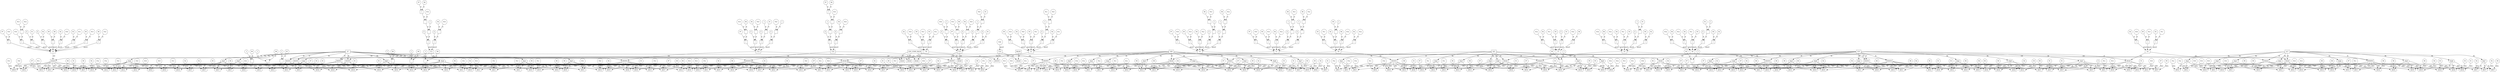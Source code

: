// Horn Graph
digraph {
	"predicate_0" [label="h7"  nodeName="predicate_0" class=predicateName GNNNodeID=0 shape="box"]
	"predicateArgument_0" [label="Arg0"  nodeName="predicateArgument_0" class=predicateArgument GNNNodeID=1 shape="ellipse"]
		"predicate_0" -> "predicateArgument_0" [ label="PA"]
	"predicateArgument_1" [label="Arg1"  nodeName="predicateArgument_1" class=predicateArgument GNNNodeID=2 shape="ellipse"]
		"predicate_0" -> "predicateArgument_1" [ label="PA"]
	"predicateArgument_2" [label="Arg2"  nodeName="predicateArgument_2" class=predicateArgument GNNNodeID=3 shape="ellipse"]
		"predicate_0" -> "predicateArgument_2" [ label="PA"]
	"predicateArgument_3" [label="Arg3"  nodeName="predicateArgument_3" class=predicateArgument GNNNodeID=4 shape="ellipse"]
		"predicate_0" -> "predicateArgument_3" [ label="PA"]
	"predicateArgument_4" [label="Arg4"  nodeName="predicateArgument_4" class=predicateArgument GNNNodeID=5 shape="ellipse"]
		"predicate_0" -> "predicateArgument_4" [ label="PA"]
	"predicateArgument_5" [label="Arg5"  nodeName="predicateArgument_5" class=predicateArgument GNNNodeID=6 shape="ellipse"]
		"predicate_0" -> "predicateArgument_5" [ label="PA"]
	"predicateArgument_6" [label="Arg6"  nodeName="predicateArgument_6" class=predicateArgument GNNNodeID=7 shape="ellipse"]
		"predicate_0" -> "predicateArgument_6" [ label="PA"]
	"predicateArgument_7" [label="Arg7"  nodeName="predicateArgument_7" class=predicateArgument GNNNodeID=8 shape="ellipse"]
		"predicate_0" -> "predicateArgument_7" [ label="PA"]
	"predicate_1" [label="h17"  nodeName="predicate_1" class=predicateName GNNNodeID=9 shape="box"]
	"predicateArgument_8" [label="Arg0"  nodeName="predicateArgument_8" class=predicateArgument GNNNodeID=10 shape="ellipse"]
		"predicate_1" -> "predicateArgument_8" [ label="PA"]
	"predicateArgument_9" [label="Arg1"  nodeName="predicateArgument_9" class=predicateArgument GNNNodeID=11 shape="ellipse"]
		"predicate_1" -> "predicateArgument_9" [ label="PA"]
	"predicateArgument_10" [label="Arg2"  nodeName="predicateArgument_10" class=predicateArgument GNNNodeID=12 shape="ellipse"]
		"predicate_1" -> "predicateArgument_10" [ label="PA"]
	"predicateArgument_11" [label="Arg3"  nodeName="predicateArgument_11" class=predicateArgument GNNNodeID=13 shape="ellipse"]
		"predicate_1" -> "predicateArgument_11" [ label="PA"]
	"predicateArgument_12" [label="Arg4"  nodeName="predicateArgument_12" class=predicateArgument GNNNodeID=14 shape="ellipse"]
		"predicate_1" -> "predicateArgument_12" [ label="PA"]
	"predicateArgument_13" [label="Arg5"  nodeName="predicateArgument_13" class=predicateArgument GNNNodeID=15 shape="ellipse"]
		"predicate_1" -> "predicateArgument_13" [ label="PA"]
	"predicateArgument_14" [label="Arg6"  nodeName="predicateArgument_14" class=predicateArgument GNNNodeID=16 shape="ellipse"]
		"predicate_1" -> "predicateArgument_14" [ label="PA"]
	"predicateArgument_15" [label="Arg7"  nodeName="predicateArgument_15" class=predicateArgument GNNNodeID=17 shape="ellipse"]
		"predicate_1" -> "predicateArgument_15" [ label="PA"]
	"predicate_2" [label="h19"  nodeName="predicate_2" class=predicateName GNNNodeID=18 shape="box"]
	"predicateArgument_16" [label="Arg0"  nodeName="predicateArgument_16" class=predicateArgument GNNNodeID=19 shape="ellipse"]
		"predicate_2" -> "predicateArgument_16" [ label="PA"]
	"predicateArgument_17" [label="Arg1"  nodeName="predicateArgument_17" class=predicateArgument GNNNodeID=20 shape="ellipse"]
		"predicate_2" -> "predicateArgument_17" [ label="PA"]
	"predicateArgument_18" [label="Arg2"  nodeName="predicateArgument_18" class=predicateArgument GNNNodeID=21 shape="ellipse"]
		"predicate_2" -> "predicateArgument_18" [ label="PA"]
	"predicateArgument_19" [label="Arg3"  nodeName="predicateArgument_19" class=predicateArgument GNNNodeID=22 shape="ellipse"]
		"predicate_2" -> "predicateArgument_19" [ label="PA"]
	"predicateArgument_20" [label="Arg4"  nodeName="predicateArgument_20" class=predicateArgument GNNNodeID=23 shape="ellipse"]
		"predicate_2" -> "predicateArgument_20" [ label="PA"]
	"predicateArgument_21" [label="Arg5"  nodeName="predicateArgument_21" class=predicateArgument GNNNodeID=24 shape="ellipse"]
		"predicate_2" -> "predicateArgument_21" [ label="PA"]
	"predicateArgument_22" [label="Arg6"  nodeName="predicateArgument_22" class=predicateArgument GNNNodeID=25 shape="ellipse"]
		"predicate_2" -> "predicateArgument_22" [ label="PA"]
	"predicateArgument_23" [label="Arg7"  nodeName="predicateArgument_23" class=predicateArgument GNNNodeID=26 shape="ellipse"]
		"predicate_2" -> "predicateArgument_23" [ label="PA"]
	"predicate_3" [label="h23"  nodeName="predicate_3" class=predicateName GNNNodeID=27 shape="box"]
	"predicateArgument_24" [label="Arg0"  nodeName="predicateArgument_24" class=predicateArgument GNNNodeID=28 shape="ellipse"]
		"predicate_3" -> "predicateArgument_24" [ label="PA"]
	"predicateArgument_25" [label="Arg1"  nodeName="predicateArgument_25" class=predicateArgument GNNNodeID=29 shape="ellipse"]
		"predicate_3" -> "predicateArgument_25" [ label="PA"]
	"predicateArgument_26" [label="Arg2"  nodeName="predicateArgument_26" class=predicateArgument GNNNodeID=30 shape="ellipse"]
		"predicate_3" -> "predicateArgument_26" [ label="PA"]
	"predicateArgument_27" [label="Arg3"  nodeName="predicateArgument_27" class=predicateArgument GNNNodeID=31 shape="ellipse"]
		"predicate_3" -> "predicateArgument_27" [ label="PA"]
	"predicateArgument_28" [label="Arg4"  nodeName="predicateArgument_28" class=predicateArgument GNNNodeID=32 shape="ellipse"]
		"predicate_3" -> "predicateArgument_28" [ label="PA"]
	"predicateArgument_29" [label="Arg5"  nodeName="predicateArgument_29" class=predicateArgument GNNNodeID=33 shape="ellipse"]
		"predicate_3" -> "predicateArgument_29" [ label="PA"]
	"predicateArgument_30" [label="Arg6"  nodeName="predicateArgument_30" class=predicateArgument GNNNodeID=34 shape="ellipse"]
		"predicate_3" -> "predicateArgument_30" [ label="PA"]
	"predicate_4" [label="h26"  nodeName="predicate_4" class=predicateName GNNNodeID=35 shape="box"]
	"predicateArgument_31" [label="Arg0"  nodeName="predicateArgument_31" class=predicateArgument GNNNodeID=36 shape="ellipse"]
		"predicate_4" -> "predicateArgument_31" [ label="PA"]
	"predicateArgument_32" [label="Arg1"  nodeName="predicateArgument_32" class=predicateArgument GNNNodeID=37 shape="ellipse"]
		"predicate_4" -> "predicateArgument_32" [ label="PA"]
	"predicateArgument_33" [label="Arg2"  nodeName="predicateArgument_33" class=predicateArgument GNNNodeID=38 shape="ellipse"]
		"predicate_4" -> "predicateArgument_33" [ label="PA"]
	"predicateArgument_34" [label="Arg3"  nodeName="predicateArgument_34" class=predicateArgument GNNNodeID=39 shape="ellipse"]
		"predicate_4" -> "predicateArgument_34" [ label="PA"]
	"predicateArgument_35" [label="Arg4"  nodeName="predicateArgument_35" class=predicateArgument GNNNodeID=40 shape="ellipse"]
		"predicate_4" -> "predicateArgument_35" [ label="PA"]
	"predicateArgument_36" [label="Arg5"  nodeName="predicateArgument_36" class=predicateArgument GNNNodeID=41 shape="ellipse"]
		"predicate_4" -> "predicateArgument_36" [ label="PA"]
	"predicateArgument_37" [label="Arg6"  nodeName="predicateArgument_37" class=predicateArgument GNNNodeID=42 shape="ellipse"]
		"predicate_4" -> "predicateArgument_37" [ label="PA"]
	"predicateArgument_38" [label="Arg7"  nodeName="predicateArgument_38" class=predicateArgument GNNNodeID=43 shape="ellipse"]
		"predicate_4" -> "predicateArgument_38" [ label="PA"]
	"predicate_5" [label="CHC_COMP_FALSE"  nodeName="predicate_5" class=predicateName GNNNodeID=44 shape="box"]
	"predicate_6" [label="FALSE"  nodeName="predicate_6" class=predicateName GNNNodeID=45 shape="box"]
	"clause_0" [label="C0"  nodeName="clause_0" class=clause GNNNodeID=46 shape="box"]
	"=_47" [label="="  nodeName="=_47" class=operator GNNNodeID=47 shape="square"]
		"=_47" -> "clause_0" [ label="guard"]
	"P15_48" [label="P15"  nodeName="P15_48" class=symbolicConstant GNNNodeID=48 shape="circle"]
		"P15_48" -> "=_47" [ label="st"]
	"-_49" [label="-"  nodeName="-_49" class=operator GNNNodeID=49 shape="square"]
		"-_49" -> "=_47" [ label="st"]
	"P13_50" [label="P13"  nodeName="P13_50" class=symbolicConstant GNNNodeID=50 shape="circle"]
		"P13_50" -> "-_49" [ label="st"]
	"P14_51" [label="P14"  nodeName="P14_51" class=symbolicConstant GNNNodeID=51 shape="circle"]
		"P14_51" -> "-_49" [ label="st"]
	"=_52" [label="="  nodeName="=_52" class=operator GNNNodeID=52 shape="square"]
		"=_52" -> "clause_0" [ label="guard"]
	"0_53" [label="0"  nodeName="0_53" class=constant GNNNodeID=53 shape="circle"]
		"0_53" -> "=_52" [ label="st"]
	"P1_54" [label="P1"  nodeName="P1_54" class=symbolicConstant GNNNodeID=54 shape="circle"]
		"P1_54" -> "=_52" [ label="st"]
	"=_55" [label="="  nodeName="=_55" class=operator GNNNodeID=55 shape="square"]
		"=_55" -> "clause_0" [ label="guard"]
	"0_56" [label="0"  nodeName="0_56" class=constant GNNNodeID=56 shape="circle"]
		"0_56" -> "=_55" [ label="st"]
	"P4_57" [label="P4"  nodeName="P4_57" class=symbolicConstant GNNNodeID=57 shape="circle"]
		"P4_57" -> "=_55" [ label="st"]
	"=_58" [label="="  nodeName="=_58" class=operator GNNNodeID=58 shape="square"]
		"=_58" -> "clause_0" [ label="guard"]
	"P0_59" [label="P0"  nodeName="P0_59" class=symbolicConstant GNNNodeID=59 shape="circle"]
		"P0_59" -> "=_58" [ label="st"]
	"P8_60" [label="P8"  nodeName="P8_60" class=symbolicConstant GNNNodeID=60 shape="circle"]
		"P8_60" -> "=_58" [ label="st"]
	"=_61" [label="="  nodeName="=_61" class=operator GNNNodeID=61 shape="square"]
		"=_61" -> "clause_0" [ label="guard"]
	"P2_62" [label="P2"  nodeName="P2_62" class=symbolicConstant GNNNodeID=62 shape="circle"]
		"P2_62" -> "=_61" [ label="st"]
	"P10_63" [label="P10"  nodeName="P10_63" class=symbolicConstant GNNNodeID=63 shape="circle"]
		"P10_63" -> "=_61" [ label="st"]
	"=_64" [label="="  nodeName="=_64" class=operator GNNNodeID=64 shape="square"]
		"=_64" -> "clause_0" [ label="guard"]
	"P3_65" [label="P3"  nodeName="P3_65" class=symbolicConstant GNNNodeID=65 shape="circle"]
		"P3_65" -> "=_64" [ label="st"]
	"P11_66" [label="P11"  nodeName="P11_66" class=symbolicConstant GNNNodeID=66 shape="circle"]
		"P11_66" -> "=_64" [ label="st"]
	"=_67" [label="="  nodeName="=_67" class=operator GNNNodeID=67 shape="square"]
		"=_67" -> "clause_0" [ label="guard"]
	"P5_68" [label="P5"  nodeName="P5_68" class=symbolicConstant GNNNodeID=68 shape="circle"]
		"P5_68" -> "=_67" [ label="st"]
	"P13_69" [label="P13"  nodeName="P13_69" class=symbolicConstant GNNNodeID=69 shape="circle"]
		"P13_69" -> "=_67" [ label="st"]
	"=_70" [label="="  nodeName="=_70" class=operator GNNNodeID=70 shape="square"]
		"=_70" -> "clause_0" [ label="guard"]
	"P6_71" [label="P6"  nodeName="P6_71" class=symbolicConstant GNNNodeID=71 shape="circle"]
		"P6_71" -> "=_70" [ label="st"]
	"P14_72" [label="P14"  nodeName="P14_72" class=symbolicConstant GNNNodeID=72 shape="circle"]
		"P14_72" -> "=_70" [ label="st"]
	"=_73" [label="="  nodeName="=_73" class=operator GNNNodeID=73 shape="square"]
		"=_73" -> "clause_0" [ label="guard"]
	"P7_74" [label="P7"  nodeName="P7_74" class=symbolicConstant GNNNodeID=74 shape="circle"]
		"P7_74" -> "=_73" [ label="st"]
	"P15_75" [label="P15"  nodeName="P15_75" class=symbolicConstant GNNNodeID=75 shape="circle"]
		"P15_75" -> "=_73" [ label="st"]
	"clauseHead_0" [label="HEAD"  nodeName="clauseHead_0" class=clauseHead GNNNodeID=76 shape="box"]
		"clause_0" -> "clauseHead_0" [ label="CH"]
		"predicate_0" -> "clauseHead_0" [ label="PI"]
	"clauseArgument_0" [label="ARG0"  nodeName="clauseArgument_0" class=clauseArg GNNNodeID=77 shape="ellipse"]
		"clauseHead_0" -> "clauseArgument_0" [ label="ARG"]
		"predicateArgument_0" -> "clauseArgument_0" [ label="AI"]
	"P13_78" [label="P13"  nodeName="P13_78" class=symbolicConstant GNNNodeID=78 shape="circle"]
		"P13_78" -> "clauseArgument_0" [ label="data"]
	"clauseArgument_1" [label="ARG1"  nodeName="clauseArgument_1" class=clauseArg GNNNodeID=79 shape="ellipse"]
		"clauseHead_0" -> "clauseArgument_1" [ label="ARG"]
		"predicateArgument_1" -> "clauseArgument_1" [ label="AI"]
	"P11_80" [label="P11"  nodeName="P11_80" class=symbolicConstant GNNNodeID=80 shape="circle"]
		"P11_80" -> "clauseArgument_1" [ label="data"]
	"clauseArgument_2" [label="ARG2"  nodeName="clauseArgument_2" class=clauseArg GNNNodeID=81 shape="ellipse"]
		"clauseHead_0" -> "clauseArgument_2" [ label="ARG"]
		"predicateArgument_2" -> "clauseArgument_2" [ label="AI"]
	"P10_82" [label="P10"  nodeName="P10_82" class=symbolicConstant GNNNodeID=82 shape="circle"]
		"P10_82" -> "clauseArgument_2" [ label="data"]
	"clauseArgument_3" [label="ARG3"  nodeName="clauseArgument_3" class=clauseArg GNNNodeID=83 shape="ellipse"]
		"clauseHead_0" -> "clauseArgument_3" [ label="ARG"]
		"predicateArgument_3" -> "clauseArgument_3" [ label="AI"]
	"P7_84" [label="P7"  nodeName="P7_84" class=symbolicConstant GNNNodeID=84 shape="circle"]
		"P7_84" -> "clauseArgument_3" [ label="data"]
	"clauseArgument_4" [label="ARG4"  nodeName="clauseArgument_4" class=clauseArg GNNNodeID=85 shape="ellipse"]
		"clauseHead_0" -> "clauseArgument_4" [ label="ARG"]
		"predicateArgument_4" -> "clauseArgument_4" [ label="AI"]
	"P6_86" [label="P6"  nodeName="P6_86" class=symbolicConstant GNNNodeID=86 shape="circle"]
		"P6_86" -> "clauseArgument_4" [ label="data"]
	"clauseArgument_5" [label="ARG5"  nodeName="clauseArgument_5" class=clauseArg GNNNodeID=87 shape="ellipse"]
		"clauseHead_0" -> "clauseArgument_5" [ label="ARG"]
		"predicateArgument_5" -> "clauseArgument_5" [ label="AI"]
	"P4_88" [label="P4"  nodeName="P4_88" class=symbolicConstant GNNNodeID=88 shape="circle"]
		"P4_88" -> "clauseArgument_5" [ label="data"]
	"clauseArgument_6" [label="ARG6"  nodeName="clauseArgument_6" class=clauseArg GNNNodeID=89 shape="ellipse"]
		"clauseHead_0" -> "clauseArgument_6" [ label="ARG"]
		"predicateArgument_6" -> "clauseArgument_6" [ label="AI"]
	"P1_90" [label="P1"  nodeName="P1_90" class=symbolicConstant GNNNodeID=90 shape="circle"]
		"P1_90" -> "clauseArgument_6" [ label="data"]
	"clauseArgument_7" [label="ARG7"  nodeName="clauseArgument_7" class=clauseArg GNNNodeID=91 shape="ellipse"]
		"clauseHead_0" -> "clauseArgument_7" [ label="ARG"]
		"predicateArgument_7" -> "clauseArgument_7" [ label="AI"]
	"P0_92" [label="P0"  nodeName="P0_92" class=symbolicConstant GNNNodeID=92 shape="circle"]
		"P0_92" -> "clauseArgument_7" [ label="data"]
	"clause_1" [label="C1"  nodeName="clause_1" class=clause GNNNodeID=93 shape="box"]
	">=_94" [label="="  nodeName=">=_94" class=operator GNNNodeID=94 shape="square"]
		">=_94" -> "clause_1" [ label="guard"]
	"0_95" [label="0"  nodeName="0_95" class=constant GNNNodeID=95 shape="circle"]
		"0_95" -> ">=_94" [ label="st"]
	"-_96" [label="-"  nodeName="-_96" class=operator GNNNodeID=96 shape="square"]
		"-_96" -> ">=_94" [ label="st"]
	"-1_97" [label="-1"  nodeName="-1_97" class=constant GNNNodeID=97 shape="circle"]
		"-1_97" -> "-_96" [ label="st"]
	"-_98" [label="-"  nodeName="-_98" class=operator GNNNodeID=98 shape="square"]
		"-_98" -> "-_96" [ label="st"]
	"P6_99" [label="P6"  nodeName="P6_99" class=symbolicConstant GNNNodeID=99 shape="circle"]
		"P6_99" -> "-_98" [ label="st"]
	"P13_100" [label="P13"  nodeName="P13_100" class=symbolicConstant GNNNodeID=100 shape="circle"]
		"P13_100" -> "-_98" [ label="st"]
	">=_101" [label="="  nodeName=">=_101" class=operator GNNNodeID=101 shape="square"]
		">=_101" -> "clause_1" [ label="guard"]
	"0_102" [label="0"  nodeName="0_102" class=constant GNNNodeID=102 shape="circle"]
		"0_102" -> ">=_101" [ label="st"]
	"-_103" [label="-"  nodeName="-_103" class=operator GNNNodeID=103 shape="square"]
		"-_103" -> ">=_101" [ label="st"]
	"-1_104" [label="-1"  nodeName="-1_104" class=constant GNNNodeID=104 shape="circle"]
		"-1_104" -> "-_103" [ label="st"]
	"-_105" [label="-"  nodeName="-_105" class=operator GNNNodeID=105 shape="square"]
		"-_105" -> "-_103" [ label="st"]
	"P6_106" [label="P6"  nodeName="P6_106" class=symbolicConstant GNNNodeID=106 shape="circle"]
		"P6_106" -> "-_105" [ label="st"]
	"P12_107" [label="P12"  nodeName="P12_107" class=symbolicConstant GNNNodeID=107 shape="circle"]
		"P12_107" -> "-_105" [ label="st"]
	"=_108" [label="="  nodeName="=_108" class=operator GNNNodeID=108 shape="square"]
		"=_108" -> "clause_1" [ label="guard"]
	"P7_109" [label="P7"  nodeName="P7_109" class=symbolicConstant GNNNodeID=109 shape="circle"]
		"P7_109" -> "=_108" [ label="st"]
	"P15_110" [label="P15"  nodeName="P15_110" class=symbolicConstant GNNNodeID=110 shape="circle"]
		"P15_110" -> "=_108" [ label="st"]
	"=_111" [label="="  nodeName="=_111" class=operator GNNNodeID=111 shape="square"]
		"=_111" -> "clause_1" [ label="guard"]
	"P5_112" [label="P5"  nodeName="P5_112" class=symbolicConstant GNNNodeID=112 shape="circle"]
		"P5_112" -> "=_111" [ label="st"]
	"P13_113" [label="P13"  nodeName="P13_113" class=symbolicConstant GNNNodeID=113 shape="circle"]
		"P13_113" -> "=_111" [ label="st"]
	"=_114" [label="="  nodeName="=_114" class=operator GNNNodeID=114 shape="square"]
		"=_114" -> "clause_1" [ label="guard"]
	"P4_115" [label="P4"  nodeName="P4_115" class=symbolicConstant GNNNodeID=115 shape="circle"]
		"P4_115" -> "=_114" [ label="st"]
	"P12_116" [label="P12"  nodeName="P12_116" class=symbolicConstant GNNNodeID=116 shape="circle"]
		"P12_116" -> "=_114" [ label="st"]
	"clauseHead_1" [label="HEAD"  nodeName="clauseHead_1" class=clauseHead GNNNodeID=117 shape="box"]
		"clause_1" -> "clauseHead_1" [ label="CH"]
		"predicate_1" -> "clauseHead_1" [ label="PI"]
	"clauseArgument_8" [label="ARG0"  nodeName="clauseArgument_8" class=clauseArg GNNNodeID=118 shape="ellipse"]
		"clauseHead_1" -> "clauseArgument_8" [ label="ARG"]
		"predicateArgument_8" -> "clauseArgument_8" [ label="AI"]
	"P15_119" [label="P15"  nodeName="P15_119" class=symbolicConstant GNNNodeID=119 shape="circle"]
		"P15_119" -> "clauseArgument_8" [ label="data"]
	"clauseArgument_9" [label="ARG1"  nodeName="clauseArgument_9" class=clauseArg GNNNodeID=120 shape="ellipse"]
		"clauseHead_1" -> "clauseArgument_9" [ label="ARG"]
		"predicateArgument_9" -> "clauseArgument_9" [ label="AI"]
	"P13_121" [label="P13"  nodeName="P13_121" class=symbolicConstant GNNNodeID=121 shape="circle"]
		"P13_121" -> "clauseArgument_9" [ label="data"]
	"clauseArgument_10" [label="ARG2"  nodeName="clauseArgument_10" class=clauseArg GNNNodeID=122 shape="ellipse"]
		"clauseHead_1" -> "clauseArgument_10" [ label="ARG"]
		"predicateArgument_10" -> "clauseArgument_10" [ label="AI"]
	"P12_123" [label="P12"  nodeName="P12_123" class=symbolicConstant GNNNodeID=123 shape="circle"]
		"P12_123" -> "clauseArgument_10" [ label="data"]
	"clauseArgument_11" [label="ARG3"  nodeName="clauseArgument_11" class=clauseArg GNNNodeID=124 shape="ellipse"]
		"clauseHead_1" -> "clauseArgument_11" [ label="ARG"]
		"predicateArgument_11" -> "clauseArgument_11" [ label="AI"]
	"P9_125" [label="P9"  nodeName="P9_125" class=symbolicConstant GNNNodeID=125 shape="circle"]
		"P9_125" -> "clauseArgument_11" [ label="data"]
	"clauseArgument_12" [label="ARG4"  nodeName="clauseArgument_12" class=clauseArg GNNNodeID=126 shape="ellipse"]
		"clauseHead_1" -> "clauseArgument_12" [ label="ARG"]
		"predicateArgument_12" -> "clauseArgument_12" [ label="AI"]
	"P8_127" [label="P8"  nodeName="P8_127" class=symbolicConstant GNNNodeID=127 shape="circle"]
		"P8_127" -> "clauseArgument_12" [ label="data"]
	"clauseArgument_13" [label="ARG5"  nodeName="clauseArgument_13" class=clauseArg GNNNodeID=128 shape="ellipse"]
		"clauseHead_1" -> "clauseArgument_13" [ label="ARG"]
		"predicateArgument_13" -> "clauseArgument_13" [ label="AI"]
	"P6_129" [label="P6"  nodeName="P6_129" class=symbolicConstant GNNNodeID=129 shape="circle"]
		"P6_129" -> "clauseArgument_13" [ label="data"]
	"clauseArgument_14" [label="ARG6"  nodeName="clauseArgument_14" class=clauseArg GNNNodeID=130 shape="ellipse"]
		"clauseHead_1" -> "clauseArgument_14" [ label="ARG"]
		"predicateArgument_14" -> "clauseArgument_14" [ label="AI"]
	"P3_131" [label="P3"  nodeName="P3_131" class=symbolicConstant GNNNodeID=131 shape="circle"]
		"P3_131" -> "clauseArgument_14" [ label="data"]
	"clauseArgument_15" [label="ARG7"  nodeName="clauseArgument_15" class=clauseArg GNNNodeID=132 shape="ellipse"]
		"clauseHead_1" -> "clauseArgument_15" [ label="ARG"]
		"predicateArgument_15" -> "clauseArgument_15" [ label="AI"]
	"P2_133" [label="P2"  nodeName="P2_133" class=symbolicConstant GNNNodeID=133 shape="circle"]
		"P2_133" -> "clauseArgument_15" [ label="data"]
	"clauseBody_0" [label="BODY0"  nodeName="clauseBody_0" class=clauseBody GNNNodeID=134 shape="box"]
		"clause_1" -> "clauseBody_0" [ label="CB"]
		"predicate_0" -> "clauseBody_0" [ label="PI"]
	"clauseArgument_16" [label="ARG0"  nodeName="clauseArgument_16" class=clauseArg GNNNodeID=135 shape="ellipse"]
		"clauseBody_0" -> "clauseArgument_16" [ label="ARG"]
		"predicateArgument_0" -> "clauseArgument_16" [ label="AI"]
	"P15_136" [label="P15"  nodeName="P15_136" class=symbolicConstant GNNNodeID=136 shape="circle"]
		"P15_136" -> "clauseArgument_16" [ label="data"]
	"clauseArgument_17" [label="ARG1"  nodeName="clauseArgument_17" class=clauseArg GNNNodeID=137 shape="ellipse"]
		"clauseBody_0" -> "clauseArgument_17" [ label="ARG"]
		"predicateArgument_1" -> "clauseArgument_17" [ label="AI"]
	"P13_138" [label="P13"  nodeName="P13_138" class=symbolicConstant GNNNodeID=138 shape="circle"]
		"P13_138" -> "clauseArgument_17" [ label="data"]
	"clauseArgument_18" [label="ARG2"  nodeName="clauseArgument_18" class=clauseArg GNNNodeID=139 shape="ellipse"]
		"clauseBody_0" -> "clauseArgument_18" [ label="ARG"]
		"predicateArgument_2" -> "clauseArgument_18" [ label="AI"]
	"P12_140" [label="P12"  nodeName="P12_140" class=symbolicConstant GNNNodeID=140 shape="circle"]
		"P12_140" -> "clauseArgument_18" [ label="data"]
	"clauseArgument_19" [label="ARG3"  nodeName="clauseArgument_19" class=clauseArg GNNNodeID=141 shape="ellipse"]
		"clauseBody_0" -> "clauseArgument_19" [ label="ARG"]
		"predicateArgument_3" -> "clauseArgument_19" [ label="AI"]
	"-_142" [label="-"  nodeName="-_142" class=operator GNNNodeID=142 shape="square"]
		"-_142" -> "clauseArgument_19" [ label="data"]
	"P9_143" [label="P9"  nodeName="P9_143" class=symbolicConstant GNNNodeID=143 shape="circle"]
		"P9_143" -> "-_142" [ label="st"]
	"-1_144" [label="-1"  nodeName="-1_144" class=constant GNNNodeID=144 shape="circle"]
		"-1_144" -> "-_142" [ label="st"]
	"clauseArgument_20" [label="ARG4"  nodeName="clauseArgument_20" class=clauseArg GNNNodeID=145 shape="ellipse"]
		"clauseBody_0" -> "clauseArgument_20" [ label="ARG"]
		"predicateArgument_4" -> "clauseArgument_20" [ label="AI"]
	"-_146" [label="-"  nodeName="-_146" class=operator GNNNodeID=146 shape="square"]
		"-_146" -> "clauseArgument_20" [ label="data"]
	"P8_147" [label="P8"  nodeName="P8_147" class=symbolicConstant GNNNodeID=147 shape="circle"]
		"P8_147" -> "-_146" [ label="st"]
	"1_148" [label="1"  nodeName="1_148" class=constant GNNNodeID=148 shape="circle"]
		"1_148" -> "-_146" [ label="st"]
	"clauseArgument_21" [label="ARG5"  nodeName="clauseArgument_21" class=clauseArg GNNNodeID=149 shape="ellipse"]
		"clauseBody_0" -> "clauseArgument_21" [ label="ARG"]
		"predicateArgument_5" -> "clauseArgument_21" [ label="AI"]
	"P6_150" [label="P6"  nodeName="P6_150" class=symbolicConstant GNNNodeID=150 shape="circle"]
		"P6_150" -> "clauseArgument_21" [ label="data"]
	"clauseArgument_22" [label="ARG6"  nodeName="clauseArgument_22" class=clauseArg GNNNodeID=151 shape="ellipse"]
		"clauseBody_0" -> "clauseArgument_22" [ label="ARG"]
		"predicateArgument_6" -> "clauseArgument_22" [ label="AI"]
	"P3_152" [label="P3"  nodeName="P3_152" class=symbolicConstant GNNNodeID=152 shape="circle"]
		"P3_152" -> "clauseArgument_22" [ label="data"]
	"clauseArgument_23" [label="ARG7"  nodeName="clauseArgument_23" class=clauseArg GNNNodeID=153 shape="ellipse"]
		"clauseBody_0" -> "clauseArgument_23" [ label="ARG"]
		"predicateArgument_7" -> "clauseArgument_23" [ label="AI"]
	"P2_154" [label="P2"  nodeName="P2_154" class=symbolicConstant GNNNodeID=154 shape="circle"]
		"P2_154" -> "clauseArgument_23" [ label="data"]
	"clause_2" [label="C2"  nodeName="clause_2" class=clause GNNNodeID=155 shape="box"]
	">=_156" [label="="  nodeName=">=_156" class=operator GNNNodeID=156 shape="square"]
		">=_156" -> "clause_2" [ label="guard"]
	"0_157" [label="0"  nodeName="0_157" class=constant GNNNodeID=157 shape="circle"]
		"0_157" -> ">=_156" [ label="st"]
	"-_158" [label="-"  nodeName="-_158" class=operator GNNNodeID=158 shape="square"]
		"-_158" -> ">=_156" [ label="st"]
	"-_159" [label="-"  nodeName="-_159" class=operator GNNNodeID=159 shape="square"]
		"-_159" -> "-_158" [ label="st"]
	"P6_160" [label="P6"  nodeName="P6_160" class=symbolicConstant GNNNodeID=160 shape="circle"]
		"P6_160" -> "-_159" [ label="st"]
	"P13_161" [label="P13"  nodeName="P13_161" class=symbolicConstant GNNNodeID=161 shape="circle"]
		"P13_161" -> "-_159" [ label="st"]
	"1_162" [label="1"  nodeName="1_162" class=constant GNNNodeID=162 shape="circle"]
		"1_162" -> "-_158" [ label="st"]
	">=_163" [label="="  nodeName=">=_163" class=operator GNNNodeID=163 shape="square"]
		">=_163" -> "clause_2" [ label="guard"]
	"0_164" [label="0"  nodeName="0_164" class=constant GNNNodeID=164 shape="circle"]
		"0_164" -> ">=_163" [ label="st"]
	"-_165" [label="-"  nodeName="-_165" class=operator GNNNodeID=165 shape="square"]
		"-_165" -> ">=_163" [ label="st"]
	"-1_166" [label="-1"  nodeName="-1_166" class=constant GNNNodeID=166 shape="circle"]
		"-1_166" -> "-_165" [ label="st"]
	"-_167" [label="-"  nodeName="-_167" class=operator GNNNodeID=167 shape="square"]
		"-_167" -> "-_165" [ label="st"]
	"P6_168" [label="P6"  nodeName="P6_168" class=symbolicConstant GNNNodeID=168 shape="circle"]
		"P6_168" -> "-_167" [ label="st"]
	"P12_169" [label="P12"  nodeName="P12_169" class=symbolicConstant GNNNodeID=169 shape="circle"]
		"P12_169" -> "-_167" [ label="st"]
	"=_170" [label="="  nodeName="=_170" class=operator GNNNodeID=170 shape="square"]
		"=_170" -> "clause_2" [ label="guard"]
	"P7_171" [label="P7"  nodeName="P7_171" class=symbolicConstant GNNNodeID=171 shape="circle"]
		"P7_171" -> "=_170" [ label="st"]
	"P15_172" [label="P15"  nodeName="P15_172" class=symbolicConstant GNNNodeID=172 shape="circle"]
		"P15_172" -> "=_170" [ label="st"]
	"=_173" [label="="  nodeName="=_173" class=operator GNNNodeID=173 shape="square"]
		"=_173" -> "clause_2" [ label="guard"]
	"P5_174" [label="P5"  nodeName="P5_174" class=symbolicConstant GNNNodeID=174 shape="circle"]
		"P5_174" -> "=_173" [ label="st"]
	"P13_175" [label="P13"  nodeName="P13_175" class=symbolicConstant GNNNodeID=175 shape="circle"]
		"P13_175" -> "=_173" [ label="st"]
	"=_176" [label="="  nodeName="=_176" class=operator GNNNodeID=176 shape="square"]
		"=_176" -> "clause_2" [ label="guard"]
	"P4_177" [label="P4"  nodeName="P4_177" class=symbolicConstant GNNNodeID=177 shape="circle"]
		"P4_177" -> "=_176" [ label="st"]
	"P12_178" [label="P12"  nodeName="P12_178" class=symbolicConstant GNNNodeID=178 shape="circle"]
		"P12_178" -> "=_176" [ label="st"]
	"clauseHead_2" [label="HEAD"  nodeName="clauseHead_2" class=clauseHead GNNNodeID=179 shape="box"]
		"clause_2" -> "clauseHead_2" [ label="CH"]
		"predicate_1" -> "clauseHead_2" [ label="PI"]
	"clauseArgument_24" [label="ARG0"  nodeName="clauseArgument_24" class=clauseArg GNNNodeID=180 shape="ellipse"]
		"clauseHead_2" -> "clauseArgument_24" [ label="ARG"]
		"predicateArgument_8" -> "clauseArgument_24" [ label="AI"]
	"P15_181" [label="P15"  nodeName="P15_181" class=symbolicConstant GNNNodeID=181 shape="circle"]
		"P15_181" -> "clauseArgument_24" [ label="data"]
	"clauseArgument_25" [label="ARG1"  nodeName="clauseArgument_25" class=clauseArg GNNNodeID=182 shape="ellipse"]
		"clauseHead_2" -> "clauseArgument_25" [ label="ARG"]
		"predicateArgument_9" -> "clauseArgument_25" [ label="AI"]
	"P13_183" [label="P13"  nodeName="P13_183" class=symbolicConstant GNNNodeID=183 shape="circle"]
		"P13_183" -> "clauseArgument_25" [ label="data"]
	"clauseArgument_26" [label="ARG2"  nodeName="clauseArgument_26" class=clauseArg GNNNodeID=184 shape="ellipse"]
		"clauseHead_2" -> "clauseArgument_26" [ label="ARG"]
		"predicateArgument_10" -> "clauseArgument_26" [ label="AI"]
	"P12_185" [label="P12"  nodeName="P12_185" class=symbolicConstant GNNNodeID=185 shape="circle"]
		"P12_185" -> "clauseArgument_26" [ label="data"]
	"clauseArgument_27" [label="ARG3"  nodeName="clauseArgument_27" class=clauseArg GNNNodeID=186 shape="ellipse"]
		"clauseHead_2" -> "clauseArgument_27" [ label="ARG"]
		"predicateArgument_11" -> "clauseArgument_27" [ label="AI"]
	"P9_187" [label="P9"  nodeName="P9_187" class=symbolicConstant GNNNodeID=187 shape="circle"]
		"P9_187" -> "clauseArgument_27" [ label="data"]
	"clauseArgument_28" [label="ARG4"  nodeName="clauseArgument_28" class=clauseArg GNNNodeID=188 shape="ellipse"]
		"clauseHead_2" -> "clauseArgument_28" [ label="ARG"]
		"predicateArgument_12" -> "clauseArgument_28" [ label="AI"]
	"P8_189" [label="P8"  nodeName="P8_189" class=symbolicConstant GNNNodeID=189 shape="circle"]
		"P8_189" -> "clauseArgument_28" [ label="data"]
	"clauseArgument_29" [label="ARG5"  nodeName="clauseArgument_29" class=clauseArg GNNNodeID=190 shape="ellipse"]
		"clauseHead_2" -> "clauseArgument_29" [ label="ARG"]
		"predicateArgument_13" -> "clauseArgument_29" [ label="AI"]
	"P6_191" [label="P6"  nodeName="P6_191" class=symbolicConstant GNNNodeID=191 shape="circle"]
		"P6_191" -> "clauseArgument_29" [ label="data"]
	"clauseArgument_30" [label="ARG6"  nodeName="clauseArgument_30" class=clauseArg GNNNodeID=192 shape="ellipse"]
		"clauseHead_2" -> "clauseArgument_30" [ label="ARG"]
		"predicateArgument_14" -> "clauseArgument_30" [ label="AI"]
	"P3_193" [label="P3"  nodeName="P3_193" class=symbolicConstant GNNNodeID=193 shape="circle"]
		"P3_193" -> "clauseArgument_30" [ label="data"]
	"clauseArgument_31" [label="ARG7"  nodeName="clauseArgument_31" class=clauseArg GNNNodeID=194 shape="ellipse"]
		"clauseHead_2" -> "clauseArgument_31" [ label="ARG"]
		"predicateArgument_15" -> "clauseArgument_31" [ label="AI"]
	"P2_195" [label="P2"  nodeName="P2_195" class=symbolicConstant GNNNodeID=195 shape="circle"]
		"P2_195" -> "clauseArgument_31" [ label="data"]
	"clauseBody_1" [label="BODY0"  nodeName="clauseBody_1" class=clauseBody GNNNodeID=196 shape="box"]
		"clause_2" -> "clauseBody_1" [ label="CB"]
		"predicate_0" -> "clauseBody_1" [ label="PI"]
	"clauseArgument_32" [label="ARG0"  nodeName="clauseArgument_32" class=clauseArg GNNNodeID=197 shape="ellipse"]
		"clauseBody_1" -> "clauseArgument_32" [ label="ARG"]
		"predicateArgument_0" -> "clauseArgument_32" [ label="AI"]
	"P15_198" [label="P15"  nodeName="P15_198" class=symbolicConstant GNNNodeID=198 shape="circle"]
		"P15_198" -> "clauseArgument_32" [ label="data"]
	"clauseArgument_33" [label="ARG1"  nodeName="clauseArgument_33" class=clauseArg GNNNodeID=199 shape="ellipse"]
		"clauseBody_1" -> "clauseArgument_33" [ label="ARG"]
		"predicateArgument_1" -> "clauseArgument_33" [ label="AI"]
	"P13_200" [label="P13"  nodeName="P13_200" class=symbolicConstant GNNNodeID=200 shape="circle"]
		"P13_200" -> "clauseArgument_33" [ label="data"]
	"clauseArgument_34" [label="ARG2"  nodeName="clauseArgument_34" class=clauseArg GNNNodeID=201 shape="ellipse"]
		"clauseBody_1" -> "clauseArgument_34" [ label="ARG"]
		"predicateArgument_2" -> "clauseArgument_34" [ label="AI"]
	"P12_202" [label="P12"  nodeName="P12_202" class=symbolicConstant GNNNodeID=202 shape="circle"]
		"P12_202" -> "clauseArgument_34" [ label="data"]
	"clauseArgument_35" [label="ARG3"  nodeName="clauseArgument_35" class=clauseArg GNNNodeID=203 shape="ellipse"]
		"clauseBody_1" -> "clauseArgument_35" [ label="ARG"]
		"predicateArgument_3" -> "clauseArgument_35" [ label="AI"]
	"-_204" [label="-"  nodeName="-_204" class=operator GNNNodeID=204 shape="square"]
		"-_204" -> "clauseArgument_35" [ label="data"]
	"P9_205" [label="P9"  nodeName="P9_205" class=symbolicConstant GNNNodeID=205 shape="circle"]
		"P9_205" -> "-_204" [ label="st"]
	"-1_206" [label="-1"  nodeName="-1_206" class=constant GNNNodeID=206 shape="circle"]
		"-1_206" -> "-_204" [ label="st"]
	"clauseArgument_36" [label="ARG4"  nodeName="clauseArgument_36" class=clauseArg GNNNodeID=207 shape="ellipse"]
		"clauseBody_1" -> "clauseArgument_36" [ label="ARG"]
		"predicateArgument_4" -> "clauseArgument_36" [ label="AI"]
	"-_208" [label="-"  nodeName="-_208" class=operator GNNNodeID=208 shape="square"]
		"-_208" -> "clauseArgument_36" [ label="data"]
	"P8_209" [label="P8"  nodeName="P8_209" class=symbolicConstant GNNNodeID=209 shape="circle"]
		"P8_209" -> "-_208" [ label="st"]
	"1_210" [label="1"  nodeName="1_210" class=constant GNNNodeID=210 shape="circle"]
		"1_210" -> "-_208" [ label="st"]
	"clauseArgument_37" [label="ARG5"  nodeName="clauseArgument_37" class=clauseArg GNNNodeID=211 shape="ellipse"]
		"clauseBody_1" -> "clauseArgument_37" [ label="ARG"]
		"predicateArgument_5" -> "clauseArgument_37" [ label="AI"]
	"P6_212" [label="P6"  nodeName="P6_212" class=symbolicConstant GNNNodeID=212 shape="circle"]
		"P6_212" -> "clauseArgument_37" [ label="data"]
	"clauseArgument_38" [label="ARG6"  nodeName="clauseArgument_38" class=clauseArg GNNNodeID=213 shape="ellipse"]
		"clauseBody_1" -> "clauseArgument_38" [ label="ARG"]
		"predicateArgument_6" -> "clauseArgument_38" [ label="AI"]
	"P3_214" [label="P3"  nodeName="P3_214" class=symbolicConstant GNNNodeID=214 shape="circle"]
		"P3_214" -> "clauseArgument_38" [ label="data"]
	"clauseArgument_39" [label="ARG7"  nodeName="clauseArgument_39" class=clauseArg GNNNodeID=215 shape="ellipse"]
		"clauseBody_1" -> "clauseArgument_39" [ label="ARG"]
		"predicateArgument_7" -> "clauseArgument_39" [ label="AI"]
	"P2_216" [label="P2"  nodeName="P2_216" class=symbolicConstant GNNNodeID=216 shape="circle"]
		"P2_216" -> "clauseArgument_39" [ label="data"]
	"clause_3" [label="C3"  nodeName="clause_3" class=clause GNNNodeID=217 shape="box"]
	">=_218" [label="="  nodeName=">=_218" class=operator GNNNodeID=218 shape="square"]
		">=_218" -> "clause_3" [ label="guard"]
	"0_219" [label="0"  nodeName="0_219" class=constant GNNNodeID=219 shape="circle"]
		"0_219" -> ">=_218" [ label="st"]
	"-_220" [label="-"  nodeName="-_220" class=operator GNNNodeID=220 shape="square"]
		"-_220" -> ">=_218" [ label="st"]
	"-1_221" [label="-1"  nodeName="-1_221" class=constant GNNNodeID=221 shape="circle"]
		"-1_221" -> "-_220" [ label="st"]
	"-_222" [label="-"  nodeName="-_222" class=operator GNNNodeID=222 shape="square"]
		"-_222" -> "-_220" [ label="st"]
	"P11_223" [label="P11"  nodeName="P11_223" class=symbolicConstant GNNNodeID=223 shape="circle"]
		"P11_223" -> "-_222" [ label="st"]
	"P10_224" [label="P10"  nodeName="P10_224" class=symbolicConstant GNNNodeID=224 shape="circle"]
		"P10_224" -> "-_222" [ label="st"]
	"=_225" [label="="  nodeName="=_225" class=operator GNNNodeID=225 shape="square"]
		"=_225" -> "clause_3" [ label="guard"]
	"P4_226" [label="P4"  nodeName="P4_226" class=symbolicConstant GNNNodeID=226 shape="circle"]
		"P4_226" -> "=_225" [ label="st"]
	"P11_227" [label="P11"  nodeName="P11_227" class=symbolicConstant GNNNodeID=227 shape="circle"]
		"P11_227" -> "=_225" [ label="st"]
	"=_228" [label="="  nodeName="=_228" class=operator GNNNodeID=228 shape="square"]
		"=_228" -> "clause_3" [ label="guard"]
	"P5_229" [label="P5"  nodeName="P5_229" class=symbolicConstant GNNNodeID=229 shape="circle"]
		"P5_229" -> "=_228" [ label="st"]
	"P13_230" [label="P13"  nodeName="P13_230" class=symbolicConstant GNNNodeID=230 shape="circle"]
		"P13_230" -> "=_228" [ label="st"]
	"=_231" [label="="  nodeName="=_231" class=operator GNNNodeID=231 shape="square"]
		"=_231" -> "clause_3" [ label="guard"]
	"P2_232" [label="P2"  nodeName="P2_232" class=symbolicConstant GNNNodeID=232 shape="circle"]
		"P2_232" -> "=_231" [ label="st"]
	"P10_233" [label="P10"  nodeName="P10_233" class=symbolicConstant GNNNodeID=233 shape="circle"]
		"P10_233" -> "=_231" [ label="st"]
	"=_234" [label="="  nodeName="=_234" class=operator GNNNodeID=234 shape="square"]
		"=_234" -> "clause_3" [ label="guard"]
	"P3_235" [label="P3"  nodeName="P3_235" class=symbolicConstant GNNNodeID=235 shape="circle"]
		"P3_235" -> "=_234" [ label="st"]
	"P11_236" [label="P11"  nodeName="P11_236" class=symbolicConstant GNNNodeID=236 shape="circle"]
		"P11_236" -> "=_234" [ label="st"]
	"clauseHead_3" [label="HEAD"  nodeName="clauseHead_3" class=clauseHead GNNNodeID=237 shape="box"]
		"clause_3" -> "clauseHead_3" [ label="CH"]
		"predicate_2" -> "clauseHead_3" [ label="PI"]
	"clauseArgument_40" [label="ARG0"  nodeName="clauseArgument_40" class=clauseArg GNNNodeID=238 shape="ellipse"]
		"clauseHead_3" -> "clauseArgument_40" [ label="ARG"]
		"predicateArgument_16" -> "clauseArgument_40" [ label="AI"]
	"P13_239" [label="P13"  nodeName="P13_239" class=symbolicConstant GNNNodeID=239 shape="circle"]
		"P13_239" -> "clauseArgument_40" [ label="data"]
	"clauseArgument_41" [label="ARG1"  nodeName="clauseArgument_41" class=clauseArg GNNNodeID=240 shape="ellipse"]
		"clauseHead_3" -> "clauseArgument_41" [ label="ARG"]
		"predicateArgument_17" -> "clauseArgument_41" [ label="AI"]
	"P11_241" [label="P11"  nodeName="P11_241" class=symbolicConstant GNNNodeID=241 shape="circle"]
		"P11_241" -> "clauseArgument_41" [ label="data"]
	"clauseArgument_42" [label="ARG2"  nodeName="clauseArgument_42" class=clauseArg GNNNodeID=242 shape="ellipse"]
		"clauseHead_3" -> "clauseArgument_42" [ label="ARG"]
		"predicateArgument_18" -> "clauseArgument_42" [ label="AI"]
	"P10_243" [label="P10"  nodeName="P10_243" class=symbolicConstant GNNNodeID=243 shape="circle"]
		"P10_243" -> "clauseArgument_42" [ label="data"]
	"clauseArgument_43" [label="ARG3"  nodeName="clauseArgument_43" class=clauseArg GNNNodeID=244 shape="ellipse"]
		"clauseHead_3" -> "clauseArgument_43" [ label="ARG"]
		"predicateArgument_19" -> "clauseArgument_43" [ label="AI"]
	"P7_245" [label="P7"  nodeName="P7_245" class=symbolicConstant GNNNodeID=245 shape="circle"]
		"P7_245" -> "clauseArgument_43" [ label="data"]
	"clauseArgument_44" [label="ARG4"  nodeName="clauseArgument_44" class=clauseArg GNNNodeID=246 shape="ellipse"]
		"clauseHead_3" -> "clauseArgument_44" [ label="ARG"]
		"predicateArgument_20" -> "clauseArgument_44" [ label="AI"]
	"P6_247" [label="P6"  nodeName="P6_247" class=symbolicConstant GNNNodeID=247 shape="circle"]
		"P6_247" -> "clauseArgument_44" [ label="data"]
	"clauseArgument_45" [label="ARG5"  nodeName="clauseArgument_45" class=clauseArg GNNNodeID=248 shape="ellipse"]
		"clauseHead_3" -> "clauseArgument_45" [ label="ARG"]
		"predicateArgument_21" -> "clauseArgument_45" [ label="AI"]
	"P4_249" [label="P4"  nodeName="P4_249" class=symbolicConstant GNNNodeID=249 shape="circle"]
		"P4_249" -> "clauseArgument_45" [ label="data"]
	"clauseArgument_46" [label="ARG6"  nodeName="clauseArgument_46" class=clauseArg GNNNodeID=250 shape="ellipse"]
		"clauseHead_3" -> "clauseArgument_46" [ label="ARG"]
		"predicateArgument_22" -> "clauseArgument_46" [ label="AI"]
	"P1_251" [label="P1"  nodeName="P1_251" class=symbolicConstant GNNNodeID=251 shape="circle"]
		"P1_251" -> "clauseArgument_46" [ label="data"]
	"clauseArgument_47" [label="ARG7"  nodeName="clauseArgument_47" class=clauseArg GNNNodeID=252 shape="ellipse"]
		"clauseHead_3" -> "clauseArgument_47" [ label="ARG"]
		"predicateArgument_23" -> "clauseArgument_47" [ label="AI"]
	"P0_253" [label="P0"  nodeName="P0_253" class=symbolicConstant GNNNodeID=253 shape="circle"]
		"P0_253" -> "clauseArgument_47" [ label="data"]
	"clauseBody_2" [label="BODY0"  nodeName="clauseBody_2" class=clauseBody GNNNodeID=254 shape="box"]
		"clause_3" -> "clauseBody_2" [ label="CB"]
		"predicate_0" -> "clauseBody_2" [ label="PI"]
	"clauseArgument_48" [label="ARG0"  nodeName="clauseArgument_48" class=clauseArg GNNNodeID=255 shape="ellipse"]
		"clauseBody_2" -> "clauseArgument_48" [ label="ARG"]
		"predicateArgument_0" -> "clauseArgument_48" [ label="AI"]
	"P13_256" [label="P13"  nodeName="P13_256" class=symbolicConstant GNNNodeID=256 shape="circle"]
		"P13_256" -> "clauseArgument_48" [ label="data"]
	"clauseArgument_49" [label="ARG1"  nodeName="clauseArgument_49" class=clauseArg GNNNodeID=257 shape="ellipse"]
		"clauseBody_2" -> "clauseArgument_49" [ label="ARG"]
		"predicateArgument_1" -> "clauseArgument_49" [ label="AI"]
	"P11_258" [label="P11"  nodeName="P11_258" class=symbolicConstant GNNNodeID=258 shape="circle"]
		"P11_258" -> "clauseArgument_49" [ label="data"]
	"clauseArgument_50" [label="ARG2"  nodeName="clauseArgument_50" class=clauseArg GNNNodeID=259 shape="ellipse"]
		"clauseBody_2" -> "clauseArgument_50" [ label="ARG"]
		"predicateArgument_2" -> "clauseArgument_50" [ label="AI"]
	"P10_260" [label="P10"  nodeName="P10_260" class=symbolicConstant GNNNodeID=260 shape="circle"]
		"P10_260" -> "clauseArgument_50" [ label="data"]
	"clauseArgument_51" [label="ARG3"  nodeName="clauseArgument_51" class=clauseArg GNNNodeID=261 shape="ellipse"]
		"clauseBody_2" -> "clauseArgument_51" [ label="ARG"]
		"predicateArgument_3" -> "clauseArgument_51" [ label="AI"]
	"-_262" [label="-"  nodeName="-_262" class=operator GNNNodeID=262 shape="square"]
		"-_262" -> "clauseArgument_51" [ label="data"]
	"P7_263" [label="P7"  nodeName="P7_263" class=symbolicConstant GNNNodeID=263 shape="circle"]
		"P7_263" -> "-_262" [ label="st"]
	"1_264" [label="1"  nodeName="1_264" class=constant GNNNodeID=264 shape="circle"]
		"1_264" -> "-_262" [ label="st"]
	"clauseArgument_52" [label="ARG4"  nodeName="clauseArgument_52" class=clauseArg GNNNodeID=265 shape="ellipse"]
		"clauseBody_2" -> "clauseArgument_52" [ label="ARG"]
		"predicateArgument_4" -> "clauseArgument_52" [ label="AI"]
	"-_266" [label="-"  nodeName="-_266" class=operator GNNNodeID=266 shape="square"]
		"-_266" -> "clauseArgument_52" [ label="data"]
	"P6_267" [label="P6"  nodeName="P6_267" class=symbolicConstant GNNNodeID=267 shape="circle"]
		"P6_267" -> "-_266" [ label="st"]
	"-1_268" [label="-1"  nodeName="-1_268" class=constant GNNNodeID=268 shape="circle"]
		"-1_268" -> "-_266" [ label="st"]
	"clauseArgument_53" [label="ARG5"  nodeName="clauseArgument_53" class=clauseArg GNNNodeID=269 shape="ellipse"]
		"clauseBody_2" -> "clauseArgument_53" [ label="ARG"]
		"predicateArgument_5" -> "clauseArgument_53" [ label="AI"]
	"P11_270" [label="P11"  nodeName="P11_270" class=symbolicConstant GNNNodeID=270 shape="circle"]
		"P11_270" -> "clauseArgument_53" [ label="data"]
	"clauseArgument_54" [label="ARG6"  nodeName="clauseArgument_54" class=clauseArg GNNNodeID=271 shape="ellipse"]
		"clauseBody_2" -> "clauseArgument_54" [ label="ARG"]
		"predicateArgument_6" -> "clauseArgument_54" [ label="AI"]
	"P1_272" [label="P1"  nodeName="P1_272" class=symbolicConstant GNNNodeID=272 shape="circle"]
		"P1_272" -> "clauseArgument_54" [ label="data"]
	"clauseArgument_55" [label="ARG7"  nodeName="clauseArgument_55" class=clauseArg GNNNodeID=273 shape="ellipse"]
		"clauseBody_2" -> "clauseArgument_55" [ label="ARG"]
		"predicateArgument_7" -> "clauseArgument_55" [ label="AI"]
	"P0_274" [label="P0"  nodeName="P0_274" class=symbolicConstant GNNNodeID=274 shape="circle"]
		"P0_274" -> "clauseArgument_55" [ label="data"]
	"clause_4" [label="C4"  nodeName="clause_4" class=clause GNNNodeID=275 shape="box"]
	"=_276" [label="="  nodeName="=_276" class=operator GNNNodeID=276 shape="square"]
		"=_276" -> "clause_4" [ label="guard"]
	"P5_277" [label="P5"  nodeName="P5_277" class=symbolicConstant GNNNodeID=277 shape="circle"]
		"P5_277" -> "=_276" [ label="st"]
	"P13_278" [label="P13"  nodeName="P13_278" class=symbolicConstant GNNNodeID=278 shape="circle"]
		"P13_278" -> "=_276" [ label="st"]
	"=_279" [label="="  nodeName="=_279" class=operator GNNNodeID=279 shape="square"]
		"=_279" -> "clause_4" [ label="guard"]
	"P3_280" [label="P3"  nodeName="P3_280" class=symbolicConstant GNNNodeID=280 shape="circle"]
		"P3_280" -> "=_279" [ label="st"]
	"P11_281" [label="P11"  nodeName="P11_281" class=symbolicConstant GNNNodeID=281 shape="circle"]
		"P11_281" -> "=_279" [ label="st"]
	"=_282" [label="="  nodeName="=_282" class=operator GNNNodeID=282 shape="square"]
		"=_282" -> "clause_4" [ label="guard"]
	"P2_283" [label="P2"  nodeName="P2_283" class=symbolicConstant GNNNodeID=283 shape="circle"]
		"P2_283" -> "=_282" [ label="st"]
	"P10_284" [label="P10"  nodeName="P10_284" class=symbolicConstant GNNNodeID=284 shape="circle"]
		"P10_284" -> "=_282" [ label="st"]
	"clauseHead_4" [label="HEAD"  nodeName="clauseHead_4" class=clauseHead GNNNodeID=285 shape="box"]
		"clause_4" -> "clauseHead_4" [ label="CH"]
		"predicate_2" -> "clauseHead_4" [ label="PI"]
	"clauseArgument_56" [label="ARG0"  nodeName="clauseArgument_56" class=clauseArg GNNNodeID=286 shape="ellipse"]
		"clauseHead_4" -> "clauseArgument_56" [ label="ARG"]
		"predicateArgument_16" -> "clauseArgument_56" [ label="AI"]
	"P13_287" [label="P13"  nodeName="P13_287" class=symbolicConstant GNNNodeID=287 shape="circle"]
		"P13_287" -> "clauseArgument_56" [ label="data"]
	"clauseArgument_57" [label="ARG1"  nodeName="clauseArgument_57" class=clauseArg GNNNodeID=288 shape="ellipse"]
		"clauseHead_4" -> "clauseArgument_57" [ label="ARG"]
		"predicateArgument_17" -> "clauseArgument_57" [ label="AI"]
	"P11_289" [label="P11"  nodeName="P11_289" class=symbolicConstant GNNNodeID=289 shape="circle"]
		"P11_289" -> "clauseArgument_57" [ label="data"]
	"clauseArgument_58" [label="ARG2"  nodeName="clauseArgument_58" class=clauseArg GNNNodeID=290 shape="ellipse"]
		"clauseHead_4" -> "clauseArgument_58" [ label="ARG"]
		"predicateArgument_18" -> "clauseArgument_58" [ label="AI"]
	"P10_291" [label="P10"  nodeName="P10_291" class=symbolicConstant GNNNodeID=291 shape="circle"]
		"P10_291" -> "clauseArgument_58" [ label="data"]
	"clauseArgument_59" [label="ARG3"  nodeName="clauseArgument_59" class=clauseArg GNNNodeID=292 shape="ellipse"]
		"clauseHead_4" -> "clauseArgument_59" [ label="ARG"]
		"predicateArgument_19" -> "clauseArgument_59" [ label="AI"]
	"P7_293" [label="P7"  nodeName="P7_293" class=symbolicConstant GNNNodeID=293 shape="circle"]
		"P7_293" -> "clauseArgument_59" [ label="data"]
	"clauseArgument_60" [label="ARG4"  nodeName="clauseArgument_60" class=clauseArg GNNNodeID=294 shape="ellipse"]
		"clauseHead_4" -> "clauseArgument_60" [ label="ARG"]
		"predicateArgument_20" -> "clauseArgument_60" [ label="AI"]
	"P6_295" [label="P6"  nodeName="P6_295" class=symbolicConstant GNNNodeID=295 shape="circle"]
		"P6_295" -> "clauseArgument_60" [ label="data"]
	"clauseArgument_61" [label="ARG5"  nodeName="clauseArgument_61" class=clauseArg GNNNodeID=296 shape="ellipse"]
		"clauseHead_4" -> "clauseArgument_61" [ label="ARG"]
		"predicateArgument_21" -> "clauseArgument_61" [ label="AI"]
	"P4_297" [label="P4"  nodeName="P4_297" class=symbolicConstant GNNNodeID=297 shape="circle"]
		"P4_297" -> "clauseArgument_61" [ label="data"]
	"clauseArgument_62" [label="ARG6"  nodeName="clauseArgument_62" class=clauseArg GNNNodeID=298 shape="ellipse"]
		"clauseHead_4" -> "clauseArgument_62" [ label="ARG"]
		"predicateArgument_22" -> "clauseArgument_62" [ label="AI"]
	"P1_299" [label="P1"  nodeName="P1_299" class=symbolicConstant GNNNodeID=299 shape="circle"]
		"P1_299" -> "clauseArgument_62" [ label="data"]
	"clauseArgument_63" [label="ARG7"  nodeName="clauseArgument_63" class=clauseArg GNNNodeID=300 shape="ellipse"]
		"clauseHead_4" -> "clauseArgument_63" [ label="ARG"]
		"predicateArgument_23" -> "clauseArgument_63" [ label="AI"]
	"P0_301" [label="P0"  nodeName="P0_301" class=symbolicConstant GNNNodeID=301 shape="circle"]
		"P0_301" -> "clauseArgument_63" [ label="data"]
	"clauseBody_3" [label="BODY0"  nodeName="clauseBody_3" class=clauseBody GNNNodeID=302 shape="box"]
		"clause_4" -> "clauseBody_3" [ label="CB"]
		"predicate_1" -> "clauseBody_3" [ label="PI"]
	"clauseArgument_64" [label="ARG0"  nodeName="clauseArgument_64" class=clauseArg GNNNodeID=303 shape="ellipse"]
		"clauseBody_3" -> "clauseArgument_64" [ label="ARG"]
		"predicateArgument_8" -> "clauseArgument_64" [ label="AI"]
	"P13_304" [label="P13"  nodeName="P13_304" class=symbolicConstant GNNNodeID=304 shape="circle"]
		"P13_304" -> "clauseArgument_64" [ label="data"]
	"clauseArgument_65" [label="ARG1"  nodeName="clauseArgument_65" class=clauseArg GNNNodeID=305 shape="ellipse"]
		"clauseBody_3" -> "clauseArgument_65" [ label="ARG"]
		"predicateArgument_9" -> "clauseArgument_65" [ label="AI"]
	"P11_306" [label="P11"  nodeName="P11_306" class=symbolicConstant GNNNodeID=306 shape="circle"]
		"P11_306" -> "clauseArgument_65" [ label="data"]
	"clauseArgument_66" [label="ARG2"  nodeName="clauseArgument_66" class=clauseArg GNNNodeID=307 shape="ellipse"]
		"clauseBody_3" -> "clauseArgument_66" [ label="ARG"]
		"predicateArgument_10" -> "clauseArgument_66" [ label="AI"]
	"P10_308" [label="P10"  nodeName="P10_308" class=symbolicConstant GNNNodeID=308 shape="circle"]
		"P10_308" -> "clauseArgument_66" [ label="data"]
	"clauseArgument_67" [label="ARG3"  nodeName="clauseArgument_67" class=clauseArg GNNNodeID=309 shape="ellipse"]
		"clauseBody_3" -> "clauseArgument_67" [ label="ARG"]
		"predicateArgument_11" -> "clauseArgument_67" [ label="AI"]
	"P7_310" [label="P7"  nodeName="P7_310" class=symbolicConstant GNNNodeID=310 shape="circle"]
		"P7_310" -> "clauseArgument_67" [ label="data"]
	"clauseArgument_68" [label="ARG4"  nodeName="clauseArgument_68" class=clauseArg GNNNodeID=311 shape="ellipse"]
		"clauseBody_3" -> "clauseArgument_68" [ label="ARG"]
		"predicateArgument_12" -> "clauseArgument_68" [ label="AI"]
	"P6_312" [label="P6"  nodeName="P6_312" class=symbolicConstant GNNNodeID=312 shape="circle"]
		"P6_312" -> "clauseArgument_68" [ label="data"]
	"clauseArgument_69" [label="ARG5"  nodeName="clauseArgument_69" class=clauseArg GNNNodeID=313 shape="ellipse"]
		"clauseBody_3" -> "clauseArgument_69" [ label="ARG"]
		"predicateArgument_13" -> "clauseArgument_69" [ label="AI"]
	"P4_314" [label="P4"  nodeName="P4_314" class=symbolicConstant GNNNodeID=314 shape="circle"]
		"P4_314" -> "clauseArgument_69" [ label="data"]
	"clauseArgument_70" [label="ARG6"  nodeName="clauseArgument_70" class=clauseArg GNNNodeID=315 shape="ellipse"]
		"clauseBody_3" -> "clauseArgument_70" [ label="ARG"]
		"predicateArgument_14" -> "clauseArgument_70" [ label="AI"]
	"P1_316" [label="P1"  nodeName="P1_316" class=symbolicConstant GNNNodeID=316 shape="circle"]
		"P1_316" -> "clauseArgument_70" [ label="data"]
	"clauseArgument_71" [label="ARG7"  nodeName="clauseArgument_71" class=clauseArg GNNNodeID=317 shape="ellipse"]
		"clauseBody_3" -> "clauseArgument_71" [ label="ARG"]
		"predicateArgument_15" -> "clauseArgument_71" [ label="AI"]
	"P0_318" [label="P0"  nodeName="P0_318" class=symbolicConstant GNNNodeID=318 shape="circle"]
		"P0_318" -> "clauseArgument_71" [ label="data"]
	"clause_5" [label="C5"  nodeName="clause_5" class=clause GNNNodeID=319 shape="box"]
	">=_320" [label="="  nodeName=">=_320" class=operator GNNNodeID=320 shape="square"]
		">=_320" -> "clause_5" [ label="guard"]
	"0_321" [label="0"  nodeName="0_321" class=constant GNNNodeID=321 shape="circle"]
		"0_321" -> ">=_320" [ label="st"]
	"-_322" [label="-"  nodeName="-_322" class=operator GNNNodeID=322 shape="square"]
		"-_322" -> ">=_320" [ label="st"]
	"-1_323" [label="-1"  nodeName="-1_323" class=constant GNNNodeID=323 shape="circle"]
		"-1_323" -> "-_322" [ label="st"]
	"P1_324" [label="P1"  nodeName="P1_324" class=symbolicConstant GNNNodeID=324 shape="circle"]
		"P1_324" -> "-_322" [ label="st"]
	"=_325" [label="="  nodeName="=_325" class=operator GNNNodeID=325 shape="square"]
		"=_325" -> "clause_5" [ label="guard"]
	"P5_326" [label="P5"  nodeName="P5_326" class=symbolicConstant GNNNodeID=326 shape="circle"]
		"P5_326" -> "=_325" [ label="st"]
	"P2_327" [label="P2"  nodeName="P2_327" class=symbolicConstant GNNNodeID=327 shape="circle"]
		"P2_327" -> "=_325" [ label="st"]
	"=_328" [label="="  nodeName="=_328" class=operator GNNNodeID=328 shape="square"]
		"=_328" -> "clause_5" [ label="guard"]
	"P14_329" [label="P14"  nodeName="P14_329" class=symbolicConstant GNNNodeID=329 shape="circle"]
		"P14_329" -> "=_328" [ label="st"]
	"P6_330" [label="P6"  nodeName="P6_330" class=symbolicConstant GNNNodeID=330 shape="circle"]
		"P6_330" -> "=_328" [ label="st"]
	"=_331" [label="="  nodeName="=_331" class=operator GNNNodeID=331 shape="square"]
		"=_331" -> "clause_5" [ label="guard"]
	"P12_332" [label="P12"  nodeName="P12_332" class=symbolicConstant GNNNodeID=332 shape="circle"]
		"P12_332" -> "=_331" [ label="st"]
	"P4_333" [label="P4"  nodeName="P4_333" class=symbolicConstant GNNNodeID=333 shape="circle"]
		"P4_333" -> "=_331" [ label="st"]
	"=_334" [label="="  nodeName="=_334" class=operator GNNNodeID=334 shape="square"]
		"=_334" -> "clause_5" [ label="guard"]
	"P11_335" [label="P11"  nodeName="P11_335" class=symbolicConstant GNNNodeID=335 shape="circle"]
		"P11_335" -> "=_334" [ label="st"]
	"P3_336" [label="P3"  nodeName="P3_336" class=symbolicConstant GNNNodeID=336 shape="circle"]
		"P3_336" -> "=_334" [ label="st"]
	"clauseHead_5" [label="HEAD"  nodeName="clauseHead_5" class=clauseHead GNNNodeID=337 shape="box"]
		"clause_5" -> "clauseHead_5" [ label="CH"]
		"predicate_3" -> "clauseHead_5" [ label="PI"]
	"clauseArgument_72" [label="ARG0"  nodeName="clauseArgument_72" class=clauseArg GNNNodeID=338 shape="ellipse"]
		"clauseHead_5" -> "clauseArgument_72" [ label="ARG"]
		"predicateArgument_24" -> "clauseArgument_72" [ label="AI"]
	"P14_339" [label="P14"  nodeName="P14_339" class=symbolicConstant GNNNodeID=339 shape="circle"]
		"P14_339" -> "clauseArgument_72" [ label="data"]
	"clauseArgument_73" [label="ARG1"  nodeName="clauseArgument_73" class=clauseArg GNNNodeID=340 shape="ellipse"]
		"clauseHead_5" -> "clauseArgument_73" [ label="ARG"]
		"predicateArgument_25" -> "clauseArgument_73" [ label="AI"]
	"P12_341" [label="P12"  nodeName="P12_341" class=symbolicConstant GNNNodeID=341 shape="circle"]
		"P12_341" -> "clauseArgument_73" [ label="data"]
	"clauseArgument_74" [label="ARG2"  nodeName="clauseArgument_74" class=clauseArg GNNNodeID=342 shape="ellipse"]
		"clauseHead_5" -> "clauseArgument_74" [ label="ARG"]
		"predicateArgument_26" -> "clauseArgument_74" [ label="AI"]
	"P11_343" [label="P11"  nodeName="P11_343" class=symbolicConstant GNNNodeID=343 shape="circle"]
		"P11_343" -> "clauseArgument_74" [ label="data"]
	"clauseArgument_75" [label="ARG3"  nodeName="clauseArgument_75" class=clauseArg GNNNodeID=344 shape="ellipse"]
		"clauseHead_5" -> "clauseArgument_75" [ label="ARG"]
		"predicateArgument_27" -> "clauseArgument_75" [ label="AI"]
	"P8_345" [label="P8"  nodeName="P8_345" class=symbolicConstant GNNNodeID=345 shape="circle"]
		"P8_345" -> "clauseArgument_75" [ label="data"]
	"clauseArgument_76" [label="ARG4"  nodeName="clauseArgument_76" class=clauseArg GNNNodeID=346 shape="ellipse"]
		"clauseHead_5" -> "clauseArgument_76" [ label="ARG"]
		"predicateArgument_28" -> "clauseArgument_76" [ label="AI"]
	"P7_347" [label="P7"  nodeName="P7_347" class=symbolicConstant GNNNodeID=347 shape="circle"]
		"P7_347" -> "clauseArgument_76" [ label="data"]
	"clauseArgument_77" [label="ARG5"  nodeName="clauseArgument_77" class=clauseArg GNNNodeID=348 shape="ellipse"]
		"clauseHead_5" -> "clauseArgument_77" [ label="ARG"]
		"predicateArgument_29" -> "clauseArgument_77" [ label="AI"]
	"P5_349" [label="P5"  nodeName="P5_349" class=symbolicConstant GNNNodeID=349 shape="circle"]
		"P5_349" -> "clauseArgument_77" [ label="data"]
	"clauseArgument_78" [label="ARG6"  nodeName="clauseArgument_78" class=clauseArg GNNNodeID=350 shape="ellipse"]
		"clauseHead_5" -> "clauseArgument_78" [ label="ARG"]
		"predicateArgument_30" -> "clauseArgument_78" [ label="AI"]
	"P1_351" [label="P1"  nodeName="P1_351" class=symbolicConstant GNNNodeID=351 shape="circle"]
		"P1_351" -> "clauseArgument_78" [ label="data"]
	"clauseBody_4" [label="BODY0"  nodeName="clauseBody_4" class=clauseBody GNNNodeID=352 shape="box"]
		"clause_5" -> "clauseBody_4" [ label="CB"]
		"predicate_2" -> "clauseBody_4" [ label="PI"]
	"clauseArgument_79" [label="ARG0"  nodeName="clauseArgument_79" class=clauseArg GNNNodeID=353 shape="ellipse"]
		"clauseBody_4" -> "clauseArgument_79" [ label="ARG"]
		"predicateArgument_16" -> "clauseArgument_79" [ label="AI"]
	"P6_354" [label="P6"  nodeName="P6_354" class=symbolicConstant GNNNodeID=354 shape="circle"]
		"P6_354" -> "clauseArgument_79" [ label="data"]
	"clauseArgument_80" [label="ARG1"  nodeName="clauseArgument_80" class=clauseArg GNNNodeID=355 shape="ellipse"]
		"clauseBody_4" -> "clauseArgument_80" [ label="ARG"]
		"predicateArgument_17" -> "clauseArgument_80" [ label="AI"]
	"P4_356" [label="P4"  nodeName="P4_356" class=symbolicConstant GNNNodeID=356 shape="circle"]
		"P4_356" -> "clauseArgument_80" [ label="data"]
	"clauseArgument_81" [label="ARG2"  nodeName="clauseArgument_81" class=clauseArg GNNNodeID=357 shape="ellipse"]
		"clauseBody_4" -> "clauseArgument_81" [ label="ARG"]
		"predicateArgument_18" -> "clauseArgument_81" [ label="AI"]
	"P3_358" [label="P3"  nodeName="P3_358" class=symbolicConstant GNNNodeID=358 shape="circle"]
		"P3_358" -> "clauseArgument_81" [ label="data"]
	"clauseArgument_82" [label="ARG3"  nodeName="clauseArgument_82" class=clauseArg GNNNodeID=359 shape="ellipse"]
		"clauseBody_4" -> "clauseArgument_82" [ label="ARG"]
		"predicateArgument_19" -> "clauseArgument_82" [ label="AI"]
	"P8_360" [label="P8"  nodeName="P8_360" class=symbolicConstant GNNNodeID=360 shape="circle"]
		"P8_360" -> "clauseArgument_82" [ label="data"]
	"clauseArgument_83" [label="ARG4"  nodeName="clauseArgument_83" class=clauseArg GNNNodeID=361 shape="ellipse"]
		"clauseBody_4" -> "clauseArgument_83" [ label="ARG"]
		"predicateArgument_20" -> "clauseArgument_83" [ label="AI"]
	"P7_362" [label="P7"  nodeName="P7_362" class=symbolicConstant GNNNodeID=362 shape="circle"]
		"P7_362" -> "clauseArgument_83" [ label="data"]
	"clauseArgument_84" [label="ARG5"  nodeName="clauseArgument_84" class=clauseArg GNNNodeID=363 shape="ellipse"]
		"clauseBody_4" -> "clauseArgument_84" [ label="ARG"]
		"predicateArgument_21" -> "clauseArgument_84" [ label="AI"]
	"P2_364" [label="P2"  nodeName="P2_364" class=symbolicConstant GNNNodeID=364 shape="circle"]
		"P2_364" -> "clauseArgument_84" [ label="data"]
	"clauseArgument_85" [label="ARG6"  nodeName="clauseArgument_85" class=clauseArg GNNNodeID=365 shape="ellipse"]
		"clauseBody_4" -> "clauseArgument_85" [ label="ARG"]
		"predicateArgument_22" -> "clauseArgument_85" [ label="AI"]
	"P0_366" [label="P0"  nodeName="P0_366" class=symbolicConstant GNNNodeID=366 shape="circle"]
		"P0_366" -> "clauseArgument_85" [ label="data"]
	"clauseArgument_86" [label="ARG7"  nodeName="clauseArgument_86" class=clauseArg GNNNodeID=367 shape="ellipse"]
		"clauseBody_4" -> "clauseArgument_86" [ label="ARG"]
		"predicateArgument_23" -> "clauseArgument_86" [ label="AI"]
	"P1_368" [label="P1"  nodeName="P1_368" class=symbolicConstant GNNNodeID=368 shape="circle"]
		"P1_368" -> "clauseArgument_86" [ label="data"]
	"clause_6" [label="C6"  nodeName="clause_6" class=clause GNNNodeID=369 shape="box"]
	">=_370" [label="="  nodeName=">=_370" class=operator GNNNodeID=370 shape="square"]
		">=_370" -> "clause_6" [ label="guard"]
	"0_371" [label="0"  nodeName="0_371" class=constant GNNNodeID=371 shape="circle"]
		"0_371" -> ">=_370" [ label="st"]
	"-_372" [label="-"  nodeName="-_372" class=operator GNNNodeID=372 shape="square"]
		"-_372" -> ">=_370" [ label="st"]
	"P1_373" [label="P1"  nodeName="P1_373" class=symbolicConstant GNNNodeID=373 shape="circle"]
		"P1_373" -> "-_372" [ label="st"]
	"1_374" [label="1"  nodeName="1_374" class=constant GNNNodeID=374 shape="circle"]
		"1_374" -> "-_372" [ label="st"]
	"=_375" [label="="  nodeName="=_375" class=operator GNNNodeID=375 shape="square"]
		"=_375" -> "clause_6" [ label="guard"]
	"P5_376" [label="P5"  nodeName="P5_376" class=symbolicConstant GNNNodeID=376 shape="circle"]
		"P5_376" -> "=_375" [ label="st"]
	"P2_377" [label="P2"  nodeName="P2_377" class=symbolicConstant GNNNodeID=377 shape="circle"]
		"P2_377" -> "=_375" [ label="st"]
	"=_378" [label="="  nodeName="=_378" class=operator GNNNodeID=378 shape="square"]
		"=_378" -> "clause_6" [ label="guard"]
	"P14_379" [label="P14"  nodeName="P14_379" class=symbolicConstant GNNNodeID=379 shape="circle"]
		"P14_379" -> "=_378" [ label="st"]
	"P6_380" [label="P6"  nodeName="P6_380" class=symbolicConstant GNNNodeID=380 shape="circle"]
		"P6_380" -> "=_378" [ label="st"]
	"=_381" [label="="  nodeName="=_381" class=operator GNNNodeID=381 shape="square"]
		"=_381" -> "clause_6" [ label="guard"]
	"P12_382" [label="P12"  nodeName="P12_382" class=symbolicConstant GNNNodeID=382 shape="circle"]
		"P12_382" -> "=_381" [ label="st"]
	"P4_383" [label="P4"  nodeName="P4_383" class=symbolicConstant GNNNodeID=383 shape="circle"]
		"P4_383" -> "=_381" [ label="st"]
	"=_384" [label="="  nodeName="=_384" class=operator GNNNodeID=384 shape="square"]
		"=_384" -> "clause_6" [ label="guard"]
	"P11_385" [label="P11"  nodeName="P11_385" class=symbolicConstant GNNNodeID=385 shape="circle"]
		"P11_385" -> "=_384" [ label="st"]
	"P3_386" [label="P3"  nodeName="P3_386" class=symbolicConstant GNNNodeID=386 shape="circle"]
		"P3_386" -> "=_384" [ label="st"]
	"clauseHead_6" [label="HEAD"  nodeName="clauseHead_6" class=clauseHead GNNNodeID=387 shape="box"]
		"clause_6" -> "clauseHead_6" [ label="CH"]
		"predicate_3" -> "clauseHead_6" [ label="PI"]
	"clauseArgument_87" [label="ARG0"  nodeName="clauseArgument_87" class=clauseArg GNNNodeID=388 shape="ellipse"]
		"clauseHead_6" -> "clauseArgument_87" [ label="ARG"]
		"predicateArgument_24" -> "clauseArgument_87" [ label="AI"]
	"P14_389" [label="P14"  nodeName="P14_389" class=symbolicConstant GNNNodeID=389 shape="circle"]
		"P14_389" -> "clauseArgument_87" [ label="data"]
	"clauseArgument_88" [label="ARG1"  nodeName="clauseArgument_88" class=clauseArg GNNNodeID=390 shape="ellipse"]
		"clauseHead_6" -> "clauseArgument_88" [ label="ARG"]
		"predicateArgument_25" -> "clauseArgument_88" [ label="AI"]
	"P12_391" [label="P12"  nodeName="P12_391" class=symbolicConstant GNNNodeID=391 shape="circle"]
		"P12_391" -> "clauseArgument_88" [ label="data"]
	"clauseArgument_89" [label="ARG2"  nodeName="clauseArgument_89" class=clauseArg GNNNodeID=392 shape="ellipse"]
		"clauseHead_6" -> "clauseArgument_89" [ label="ARG"]
		"predicateArgument_26" -> "clauseArgument_89" [ label="AI"]
	"P11_393" [label="P11"  nodeName="P11_393" class=symbolicConstant GNNNodeID=393 shape="circle"]
		"P11_393" -> "clauseArgument_89" [ label="data"]
	"clauseArgument_90" [label="ARG3"  nodeName="clauseArgument_90" class=clauseArg GNNNodeID=394 shape="ellipse"]
		"clauseHead_6" -> "clauseArgument_90" [ label="ARG"]
		"predicateArgument_27" -> "clauseArgument_90" [ label="AI"]
	"P8_395" [label="P8"  nodeName="P8_395" class=symbolicConstant GNNNodeID=395 shape="circle"]
		"P8_395" -> "clauseArgument_90" [ label="data"]
	"clauseArgument_91" [label="ARG4"  nodeName="clauseArgument_91" class=clauseArg GNNNodeID=396 shape="ellipse"]
		"clauseHead_6" -> "clauseArgument_91" [ label="ARG"]
		"predicateArgument_28" -> "clauseArgument_91" [ label="AI"]
	"P7_397" [label="P7"  nodeName="P7_397" class=symbolicConstant GNNNodeID=397 shape="circle"]
		"P7_397" -> "clauseArgument_91" [ label="data"]
	"clauseArgument_92" [label="ARG5"  nodeName="clauseArgument_92" class=clauseArg GNNNodeID=398 shape="ellipse"]
		"clauseHead_6" -> "clauseArgument_92" [ label="ARG"]
		"predicateArgument_29" -> "clauseArgument_92" [ label="AI"]
	"P5_399" [label="P5"  nodeName="P5_399" class=symbolicConstant GNNNodeID=399 shape="circle"]
		"P5_399" -> "clauseArgument_92" [ label="data"]
	"clauseArgument_93" [label="ARG6"  nodeName="clauseArgument_93" class=clauseArg GNNNodeID=400 shape="ellipse"]
		"clauseHead_6" -> "clauseArgument_93" [ label="ARG"]
		"predicateArgument_30" -> "clauseArgument_93" [ label="AI"]
	"P1_401" [label="P1"  nodeName="P1_401" class=symbolicConstant GNNNodeID=401 shape="circle"]
		"P1_401" -> "clauseArgument_93" [ label="data"]
	"clauseBody_5" [label="BODY0"  nodeName="clauseBody_5" class=clauseBody GNNNodeID=402 shape="box"]
		"clause_6" -> "clauseBody_5" [ label="CB"]
		"predicate_2" -> "clauseBody_5" [ label="PI"]
	"clauseArgument_94" [label="ARG0"  nodeName="clauseArgument_94" class=clauseArg GNNNodeID=403 shape="ellipse"]
		"clauseBody_5" -> "clauseArgument_94" [ label="ARG"]
		"predicateArgument_16" -> "clauseArgument_94" [ label="AI"]
	"P6_404" [label="P6"  nodeName="P6_404" class=symbolicConstant GNNNodeID=404 shape="circle"]
		"P6_404" -> "clauseArgument_94" [ label="data"]
	"clauseArgument_95" [label="ARG1"  nodeName="clauseArgument_95" class=clauseArg GNNNodeID=405 shape="ellipse"]
		"clauseBody_5" -> "clauseArgument_95" [ label="ARG"]
		"predicateArgument_17" -> "clauseArgument_95" [ label="AI"]
	"P4_406" [label="P4"  nodeName="P4_406" class=symbolicConstant GNNNodeID=406 shape="circle"]
		"P4_406" -> "clauseArgument_95" [ label="data"]
	"clauseArgument_96" [label="ARG2"  nodeName="clauseArgument_96" class=clauseArg GNNNodeID=407 shape="ellipse"]
		"clauseBody_5" -> "clauseArgument_96" [ label="ARG"]
		"predicateArgument_18" -> "clauseArgument_96" [ label="AI"]
	"P3_408" [label="P3"  nodeName="P3_408" class=symbolicConstant GNNNodeID=408 shape="circle"]
		"P3_408" -> "clauseArgument_96" [ label="data"]
	"clauseArgument_97" [label="ARG3"  nodeName="clauseArgument_97" class=clauseArg GNNNodeID=409 shape="ellipse"]
		"clauseBody_5" -> "clauseArgument_97" [ label="ARG"]
		"predicateArgument_19" -> "clauseArgument_97" [ label="AI"]
	"P8_410" [label="P8"  nodeName="P8_410" class=symbolicConstant GNNNodeID=410 shape="circle"]
		"P8_410" -> "clauseArgument_97" [ label="data"]
	"clauseArgument_98" [label="ARG4"  nodeName="clauseArgument_98" class=clauseArg GNNNodeID=411 shape="ellipse"]
		"clauseBody_5" -> "clauseArgument_98" [ label="ARG"]
		"predicateArgument_20" -> "clauseArgument_98" [ label="AI"]
	"P7_412" [label="P7"  nodeName="P7_412" class=symbolicConstant GNNNodeID=412 shape="circle"]
		"P7_412" -> "clauseArgument_98" [ label="data"]
	"clauseArgument_99" [label="ARG5"  nodeName="clauseArgument_99" class=clauseArg GNNNodeID=413 shape="ellipse"]
		"clauseBody_5" -> "clauseArgument_99" [ label="ARG"]
		"predicateArgument_21" -> "clauseArgument_99" [ label="AI"]
	"P2_414" [label="P2"  nodeName="P2_414" class=symbolicConstant GNNNodeID=414 shape="circle"]
		"P2_414" -> "clauseArgument_99" [ label="data"]
	"clauseArgument_100" [label="ARG6"  nodeName="clauseArgument_100" class=clauseArg GNNNodeID=415 shape="ellipse"]
		"clauseBody_5" -> "clauseArgument_100" [ label="ARG"]
		"predicateArgument_22" -> "clauseArgument_100" [ label="AI"]
	"P0_416" [label="P0"  nodeName="P0_416" class=symbolicConstant GNNNodeID=416 shape="circle"]
		"P0_416" -> "clauseArgument_100" [ label="data"]
	"clauseArgument_101" [label="ARG7"  nodeName="clauseArgument_101" class=clauseArg GNNNodeID=417 shape="ellipse"]
		"clauseBody_5" -> "clauseArgument_101" [ label="ARG"]
		"predicateArgument_23" -> "clauseArgument_101" [ label="AI"]
	"P1_418" [label="P1"  nodeName="P1_418" class=symbolicConstant GNNNodeID=418 shape="circle"]
		"P1_418" -> "clauseArgument_101" [ label="data"]
	"clause_7" [label="C7"  nodeName="clause_7" class=clause GNNNodeID=419 shape="box"]
	"=_420" [label="="  nodeName="=_420" class=operator GNNNodeID=420 shape="square"]
		"=_420" -> "clause_7" [ label="guard"]
	"0_421" [label="0"  nodeName="0_421" class=constant GNNNodeID=421 shape="circle"]
		"0_421" -> "=_420" [ label="st"]
	"P1_422" [label="P1"  nodeName="P1_422" class=symbolicConstant GNNNodeID=422 shape="circle"]
		"P1_422" -> "=_420" [ label="st"]
	"=_423" [label="="  nodeName="=_423" class=operator GNNNodeID=423 shape="square"]
		"=_423" -> "clause_7" [ label="guard"]
	"P14_424" [label="P14"  nodeName="P14_424" class=symbolicConstant GNNNodeID=424 shape="circle"]
		"P14_424" -> "=_423" [ label="st"]
	"P6_425" [label="P6"  nodeName="P6_425" class=symbolicConstant GNNNodeID=425 shape="circle"]
		"P6_425" -> "=_423" [ label="st"]
	"=_426" [label="="  nodeName="=_426" class=operator GNNNodeID=426 shape="square"]
		"=_426" -> "clause_7" [ label="guard"]
	"P12_427" [label="P12"  nodeName="P12_427" class=symbolicConstant GNNNodeID=427 shape="circle"]
		"P12_427" -> "=_426" [ label="st"]
	"P4_428" [label="P4"  nodeName="P4_428" class=symbolicConstant GNNNodeID=428 shape="circle"]
		"P4_428" -> "=_426" [ label="st"]
	"=_429" [label="="  nodeName="=_429" class=operator GNNNodeID=429 shape="square"]
		"=_429" -> "clause_7" [ label="guard"]
	"P11_430" [label="P11"  nodeName="P11_430" class=symbolicConstant GNNNodeID=430 shape="circle"]
		"P11_430" -> "=_429" [ label="st"]
	"P3_431" [label="P3"  nodeName="P3_431" class=symbolicConstant GNNNodeID=431 shape="circle"]
		"P3_431" -> "=_429" [ label="st"]
	"clauseHead_7" [label="HEAD"  nodeName="clauseHead_7" class=clauseHead GNNNodeID=432 shape="box"]
		"clause_7" -> "clauseHead_7" [ label="CH"]
		"predicate_4" -> "clauseHead_7" [ label="PI"]
	"clauseArgument_102" [label="ARG0"  nodeName="clauseArgument_102" class=clauseArg GNNNodeID=433 shape="ellipse"]
		"clauseHead_7" -> "clauseArgument_102" [ label="ARG"]
		"predicateArgument_31" -> "clauseArgument_102" [ label="AI"]
	"P14_434" [label="P14"  nodeName="P14_434" class=symbolicConstant GNNNodeID=434 shape="circle"]
		"P14_434" -> "clauseArgument_102" [ label="data"]
	"clauseArgument_103" [label="ARG1"  nodeName="clauseArgument_103" class=clauseArg GNNNodeID=435 shape="ellipse"]
		"clauseHead_7" -> "clauseArgument_103" [ label="ARG"]
		"predicateArgument_32" -> "clauseArgument_103" [ label="AI"]
	"P12_436" [label="P12"  nodeName="P12_436" class=symbolicConstant GNNNodeID=436 shape="circle"]
		"P12_436" -> "clauseArgument_103" [ label="data"]
	"clauseArgument_104" [label="ARG2"  nodeName="clauseArgument_104" class=clauseArg GNNNodeID=437 shape="ellipse"]
		"clauseHead_7" -> "clauseArgument_104" [ label="ARG"]
		"predicateArgument_33" -> "clauseArgument_104" [ label="AI"]
	"P11_438" [label="P11"  nodeName="P11_438" class=symbolicConstant GNNNodeID=438 shape="circle"]
		"P11_438" -> "clauseArgument_104" [ label="data"]
	"clauseArgument_105" [label="ARG3"  nodeName="clauseArgument_105" class=clauseArg GNNNodeID=439 shape="ellipse"]
		"clauseHead_7" -> "clauseArgument_105" [ label="ARG"]
		"predicateArgument_34" -> "clauseArgument_105" [ label="AI"]
	"P8_440" [label="P8"  nodeName="P8_440" class=symbolicConstant GNNNodeID=440 shape="circle"]
		"P8_440" -> "clauseArgument_105" [ label="data"]
	"clauseArgument_106" [label="ARG4"  nodeName="clauseArgument_106" class=clauseArg GNNNodeID=441 shape="ellipse"]
		"clauseHead_7" -> "clauseArgument_106" [ label="ARG"]
		"predicateArgument_35" -> "clauseArgument_106" [ label="AI"]
	"P7_442" [label="P7"  nodeName="P7_442" class=symbolicConstant GNNNodeID=442 shape="circle"]
		"P7_442" -> "clauseArgument_106" [ label="data"]
	"clauseArgument_107" [label="ARG5"  nodeName="clauseArgument_107" class=clauseArg GNNNodeID=443 shape="ellipse"]
		"clauseHead_7" -> "clauseArgument_107" [ label="ARG"]
		"predicateArgument_36" -> "clauseArgument_107" [ label="AI"]
	"P5_444" [label="P5"  nodeName="P5_444" class=symbolicConstant GNNNodeID=444 shape="circle"]
		"P5_444" -> "clauseArgument_107" [ label="data"]
	"clauseArgument_108" [label="ARG6"  nodeName="clauseArgument_108" class=clauseArg GNNNodeID=445 shape="ellipse"]
		"clauseHead_7" -> "clauseArgument_108" [ label="ARG"]
		"predicateArgument_37" -> "clauseArgument_108" [ label="AI"]
	"P2_446" [label="P2"  nodeName="P2_446" class=symbolicConstant GNNNodeID=446 shape="circle"]
		"P2_446" -> "clauseArgument_108" [ label="data"]
	"clauseArgument_109" [label="ARG7"  nodeName="clauseArgument_109" class=clauseArg GNNNodeID=447 shape="ellipse"]
		"clauseHead_7" -> "clauseArgument_109" [ label="ARG"]
		"predicateArgument_38" -> "clauseArgument_109" [ label="AI"]
	"P1_448" [label="P1"  nodeName="P1_448" class=symbolicConstant GNNNodeID=448 shape="circle"]
		"P1_448" -> "clauseArgument_109" [ label="data"]
	"clauseBody_6" [label="BODY0"  nodeName="clauseBody_6" class=clauseBody GNNNodeID=449 shape="box"]
		"clause_7" -> "clauseBody_6" [ label="CB"]
		"predicate_2" -> "clauseBody_6" [ label="PI"]
	"clauseArgument_110" [label="ARG0"  nodeName="clauseArgument_110" class=clauseArg GNNNodeID=450 shape="ellipse"]
		"clauseBody_6" -> "clauseArgument_110" [ label="ARG"]
		"predicateArgument_16" -> "clauseArgument_110" [ label="AI"]
	"P6_451" [label="P6"  nodeName="P6_451" class=symbolicConstant GNNNodeID=451 shape="circle"]
		"P6_451" -> "clauseArgument_110" [ label="data"]
	"clauseArgument_111" [label="ARG1"  nodeName="clauseArgument_111" class=clauseArg GNNNodeID=452 shape="ellipse"]
		"clauseBody_6" -> "clauseArgument_111" [ label="ARG"]
		"predicateArgument_17" -> "clauseArgument_111" [ label="AI"]
	"P4_453" [label="P4"  nodeName="P4_453" class=symbolicConstant GNNNodeID=453 shape="circle"]
		"P4_453" -> "clauseArgument_111" [ label="data"]
	"clauseArgument_112" [label="ARG2"  nodeName="clauseArgument_112" class=clauseArg GNNNodeID=454 shape="ellipse"]
		"clauseBody_6" -> "clauseArgument_112" [ label="ARG"]
		"predicateArgument_18" -> "clauseArgument_112" [ label="AI"]
	"P3_455" [label="P3"  nodeName="P3_455" class=symbolicConstant GNNNodeID=455 shape="circle"]
		"P3_455" -> "clauseArgument_112" [ label="data"]
	"clauseArgument_113" [label="ARG3"  nodeName="clauseArgument_113" class=clauseArg GNNNodeID=456 shape="ellipse"]
		"clauseBody_6" -> "clauseArgument_113" [ label="ARG"]
		"predicateArgument_19" -> "clauseArgument_113" [ label="AI"]
	"P8_457" [label="P8"  nodeName="P8_457" class=symbolicConstant GNNNodeID=457 shape="circle"]
		"P8_457" -> "clauseArgument_113" [ label="data"]
	"clauseArgument_114" [label="ARG4"  nodeName="clauseArgument_114" class=clauseArg GNNNodeID=458 shape="ellipse"]
		"clauseBody_6" -> "clauseArgument_114" [ label="ARG"]
		"predicateArgument_20" -> "clauseArgument_114" [ label="AI"]
	"P7_459" [label="P7"  nodeName="P7_459" class=symbolicConstant GNNNodeID=459 shape="circle"]
		"P7_459" -> "clauseArgument_114" [ label="data"]
	"clauseArgument_115" [label="ARG5"  nodeName="clauseArgument_115" class=clauseArg GNNNodeID=460 shape="ellipse"]
		"clauseBody_6" -> "clauseArgument_115" [ label="ARG"]
		"predicateArgument_21" -> "clauseArgument_115" [ label="AI"]
	"-_461" [label="-"  nodeName="-_461" class=operator GNNNodeID=461 shape="square"]
		"-_461" -> "clauseArgument_115" [ label="data"]
	"P5_462" [label="P5"  nodeName="P5_462" class=symbolicConstant GNNNodeID=462 shape="circle"]
		"P5_462" -> "-_461" [ label="st"]
	"1_463" [label="1"  nodeName="1_463" class=constant GNNNodeID=463 shape="circle"]
		"1_463" -> "-_461" [ label="st"]
	"clauseArgument_116" [label="ARG6"  nodeName="clauseArgument_116" class=clauseArg GNNNodeID=464 shape="ellipse"]
		"clauseBody_6" -> "clauseArgument_116" [ label="ARG"]
		"predicateArgument_22" -> "clauseArgument_116" [ label="AI"]
	"P2_465" [label="P2"  nodeName="P2_465" class=symbolicConstant GNNNodeID=465 shape="circle"]
		"P2_465" -> "clauseArgument_116" [ label="data"]
	"clauseArgument_117" [label="ARG7"  nodeName="clauseArgument_117" class=clauseArg GNNNodeID=466 shape="ellipse"]
		"clauseBody_6" -> "clauseArgument_117" [ label="ARG"]
		"predicateArgument_23" -> "clauseArgument_117" [ label="AI"]
	"0_467" [label="0"  nodeName="0_467" class=constant GNNNodeID=467 shape="circle"]
		"0_467" -> "clauseArgument_117" [ label="data"]
	"clause_8" [label="C8"  nodeName="clause_8" class=clause GNNNodeID=468 shape="box"]
	"=_469" [label="="  nodeName="=_469" class=operator GNNNodeID=469 shape="square"]
		"=_469" -> "clause_8" [ label="guard"]
	"P6_470" [label="P6"  nodeName="P6_470" class=symbolicConstant GNNNodeID=470 shape="circle"]
		"P6_470" -> "=_469" [ label="st"]
	"P14_471" [label="P14"  nodeName="P14_471" class=symbolicConstant GNNNodeID=471 shape="circle"]
		"P14_471" -> "=_469" [ label="st"]
	"=_472" [label="="  nodeName="=_472" class=operator GNNNodeID=472 shape="square"]
		"=_472" -> "clause_8" [ label="guard"]
	"P4_473" [label="P4"  nodeName="P4_473" class=symbolicConstant GNNNodeID=473 shape="circle"]
		"P4_473" -> "=_472" [ label="st"]
	"P12_474" [label="P12"  nodeName="P12_474" class=symbolicConstant GNNNodeID=474 shape="circle"]
		"P12_474" -> "=_472" [ label="st"]
	"=_475" [label="="  nodeName="=_475" class=operator GNNNodeID=475 shape="square"]
		"=_475" -> "clause_8" [ label="guard"]
	"P3_476" [label="P3"  nodeName="P3_476" class=symbolicConstant GNNNodeID=476 shape="circle"]
		"P3_476" -> "=_475" [ label="st"]
	"P11_477" [label="P11"  nodeName="P11_477" class=symbolicConstant GNNNodeID=477 shape="circle"]
		"P11_477" -> "=_475" [ label="st"]
	"=_478" [label="="  nodeName="=_478" class=operator GNNNodeID=478 shape="square"]
		"=_478" -> "clause_8" [ label="guard"]
	"P2_479" [label="P2"  nodeName="P2_479" class=symbolicConstant GNNNodeID=479 shape="circle"]
		"P2_479" -> "=_478" [ label="st"]
	"-_480" [label="-"  nodeName="-_480" class=operator GNNNodeID=480 shape="square"]
		"-_480" -> "=_478" [ label="st"]
	"P5_481" [label="P5"  nodeName="P5_481" class=symbolicConstant GNNNodeID=481 shape="circle"]
		"P5_481" -> "-_480" [ label="st"]
	"1_482" [label="1"  nodeName="1_482" class=constant GNNNodeID=482 shape="circle"]
		"1_482" -> "-_480" [ label="st"]
	"clauseHead_8" [label="HEAD"  nodeName="clauseHead_8" class=clauseHead GNNNodeID=483 shape="box"]
		"clause_8" -> "clauseHead_8" [ label="CH"]
		"predicate_4" -> "clauseHead_8" [ label="PI"]
	"clauseArgument_118" [label="ARG0"  nodeName="clauseArgument_118" class=clauseArg GNNNodeID=484 shape="ellipse"]
		"clauseHead_8" -> "clauseArgument_118" [ label="ARG"]
		"predicateArgument_31" -> "clauseArgument_118" [ label="AI"]
	"P14_485" [label="P14"  nodeName="P14_485" class=symbolicConstant GNNNodeID=485 shape="circle"]
		"P14_485" -> "clauseArgument_118" [ label="data"]
	"clauseArgument_119" [label="ARG1"  nodeName="clauseArgument_119" class=clauseArg GNNNodeID=486 shape="ellipse"]
		"clauseHead_8" -> "clauseArgument_119" [ label="ARG"]
		"predicateArgument_32" -> "clauseArgument_119" [ label="AI"]
	"P12_487" [label="P12"  nodeName="P12_487" class=symbolicConstant GNNNodeID=487 shape="circle"]
		"P12_487" -> "clauseArgument_119" [ label="data"]
	"clauseArgument_120" [label="ARG2"  nodeName="clauseArgument_120" class=clauseArg GNNNodeID=488 shape="ellipse"]
		"clauseHead_8" -> "clauseArgument_120" [ label="ARG"]
		"predicateArgument_33" -> "clauseArgument_120" [ label="AI"]
	"P11_489" [label="P11"  nodeName="P11_489" class=symbolicConstant GNNNodeID=489 shape="circle"]
		"P11_489" -> "clauseArgument_120" [ label="data"]
	"clauseArgument_121" [label="ARG3"  nodeName="clauseArgument_121" class=clauseArg GNNNodeID=490 shape="ellipse"]
		"clauseHead_8" -> "clauseArgument_121" [ label="ARG"]
		"predicateArgument_34" -> "clauseArgument_121" [ label="AI"]
	"P8_491" [label="P8"  nodeName="P8_491" class=symbolicConstant GNNNodeID=491 shape="circle"]
		"P8_491" -> "clauseArgument_121" [ label="data"]
	"clauseArgument_122" [label="ARG4"  nodeName="clauseArgument_122" class=clauseArg GNNNodeID=492 shape="ellipse"]
		"clauseHead_8" -> "clauseArgument_122" [ label="ARG"]
		"predicateArgument_35" -> "clauseArgument_122" [ label="AI"]
	"P7_493" [label="P7"  nodeName="P7_493" class=symbolicConstant GNNNodeID=493 shape="circle"]
		"P7_493" -> "clauseArgument_122" [ label="data"]
	"clauseArgument_123" [label="ARG5"  nodeName="clauseArgument_123" class=clauseArg GNNNodeID=494 shape="ellipse"]
		"clauseHead_8" -> "clauseArgument_123" [ label="ARG"]
		"predicateArgument_36" -> "clauseArgument_123" [ label="AI"]
	"P5_495" [label="P5"  nodeName="P5_495" class=symbolicConstant GNNNodeID=495 shape="circle"]
		"P5_495" -> "clauseArgument_123" [ label="data"]
	"clauseArgument_124" [label="ARG6"  nodeName="clauseArgument_124" class=clauseArg GNNNodeID=496 shape="ellipse"]
		"clauseHead_8" -> "clauseArgument_124" [ label="ARG"]
		"predicateArgument_37" -> "clauseArgument_124" [ label="AI"]
	"P2_497" [label="P2"  nodeName="P2_497" class=symbolicConstant GNNNodeID=497 shape="circle"]
		"P2_497" -> "clauseArgument_124" [ label="data"]
	"clauseArgument_125" [label="ARG7"  nodeName="clauseArgument_125" class=clauseArg GNNNodeID=498 shape="ellipse"]
		"clauseHead_8" -> "clauseArgument_125" [ label="ARG"]
		"predicateArgument_38" -> "clauseArgument_125" [ label="AI"]
	"P1_499" [label="P1"  nodeName="P1_499" class=symbolicConstant GNNNodeID=499 shape="circle"]
		"P1_499" -> "clauseArgument_125" [ label="data"]
	"clauseBody_7" [label="BODY0"  nodeName="clauseBody_7" class=clauseBody GNNNodeID=500 shape="box"]
		"clause_8" -> "clauseBody_7" [ label="CB"]
		"predicate_3" -> "clauseBody_7" [ label="PI"]
	"clauseArgument_126" [label="ARG0"  nodeName="clauseArgument_126" class=clauseArg GNNNodeID=501 shape="ellipse"]
		"clauseBody_7" -> "clauseArgument_126" [ label="ARG"]
		"predicateArgument_24" -> "clauseArgument_126" [ label="AI"]
	"P14_502" [label="P14"  nodeName="P14_502" class=symbolicConstant GNNNodeID=502 shape="circle"]
		"P14_502" -> "clauseArgument_126" [ label="data"]
	"clauseArgument_127" [label="ARG1"  nodeName="clauseArgument_127" class=clauseArg GNNNodeID=503 shape="ellipse"]
		"clauseBody_7" -> "clauseArgument_127" [ label="ARG"]
		"predicateArgument_25" -> "clauseArgument_127" [ label="AI"]
	"P12_504" [label="P12"  nodeName="P12_504" class=symbolicConstant GNNNodeID=504 shape="circle"]
		"P12_504" -> "clauseArgument_127" [ label="data"]
	"clauseArgument_128" [label="ARG2"  nodeName="clauseArgument_128" class=clauseArg GNNNodeID=505 shape="ellipse"]
		"clauseBody_7" -> "clauseArgument_128" [ label="ARG"]
		"predicateArgument_26" -> "clauseArgument_128" [ label="AI"]
	"P11_506" [label="P11"  nodeName="P11_506" class=symbolicConstant GNNNodeID=506 shape="circle"]
		"P11_506" -> "clauseArgument_128" [ label="data"]
	"clauseArgument_129" [label="ARG3"  nodeName="clauseArgument_129" class=clauseArg GNNNodeID=507 shape="ellipse"]
		"clauseBody_7" -> "clauseArgument_129" [ label="ARG"]
		"predicateArgument_27" -> "clauseArgument_129" [ label="AI"]
	"P8_508" [label="P8"  nodeName="P8_508" class=symbolicConstant GNNNodeID=508 shape="circle"]
		"P8_508" -> "clauseArgument_129" [ label="data"]
	"clauseArgument_130" [label="ARG4"  nodeName="clauseArgument_130" class=clauseArg GNNNodeID=509 shape="ellipse"]
		"clauseBody_7" -> "clauseArgument_130" [ label="ARG"]
		"predicateArgument_28" -> "clauseArgument_130" [ label="AI"]
	"P7_510" [label="P7"  nodeName="P7_510" class=symbolicConstant GNNNodeID=510 shape="circle"]
		"P7_510" -> "clauseArgument_130" [ label="data"]
	"clauseArgument_131" [label="ARG5"  nodeName="clauseArgument_131" class=clauseArg GNNNodeID=511 shape="ellipse"]
		"clauseBody_7" -> "clauseArgument_131" [ label="ARG"]
		"predicateArgument_29" -> "clauseArgument_131" [ label="AI"]
	"-_512" [label="-"  nodeName="-_512" class=operator GNNNodeID=512 shape="square"]
		"-_512" -> "clauseArgument_131" [ label="data"]
	"P5_513" [label="P5"  nodeName="P5_513" class=symbolicConstant GNNNodeID=513 shape="circle"]
		"P5_513" -> "-_512" [ label="st"]
	"1_514" [label="1"  nodeName="1_514" class=constant GNNNodeID=514 shape="circle"]
		"1_514" -> "-_512" [ label="st"]
	"clauseArgument_132" [label="ARG6"  nodeName="clauseArgument_132" class=clauseArg GNNNodeID=515 shape="ellipse"]
		"clauseBody_7" -> "clauseArgument_132" [ label="ARG"]
		"predicateArgument_30" -> "clauseArgument_132" [ label="AI"]
	"P1_516" [label="P1"  nodeName="P1_516" class=symbolicConstant GNNNodeID=516 shape="circle"]
		"P1_516" -> "clauseArgument_132" [ label="data"]
	"clause_9" [label="C9"  nodeName="clause_9" class=clause GNNNodeID=517 shape="box"]
	"=_518" [label="="  nodeName="=_518" class=operator GNNNodeID=518 shape="square"]
		"=_518" -> "clause_9" [ label="guard"]
	"P5_519" [label="P5"  nodeName="P5_519" class=symbolicConstant GNNNodeID=519 shape="circle"]
		"P5_519" -> "=_518" [ label="st"]
	"P13_520" [label="P13"  nodeName="P13_520" class=symbolicConstant GNNNodeID=520 shape="circle"]
		"P13_520" -> "=_518" [ label="st"]
	"=_521" [label="="  nodeName="=_521" class=operator GNNNodeID=521 shape="square"]
		"=_521" -> "clause_9" [ label="guard"]
	"P3_522" [label="P3"  nodeName="P3_522" class=symbolicConstant GNNNodeID=522 shape="circle"]
		"P3_522" -> "=_521" [ label="st"]
	"P11_523" [label="P11"  nodeName="P11_523" class=symbolicConstant GNNNodeID=523 shape="circle"]
		"P11_523" -> "=_521" [ label="st"]
	"=_524" [label="="  nodeName="=_524" class=operator GNNNodeID=524 shape="square"]
		"=_524" -> "clause_9" [ label="guard"]
	"P2_525" [label="P2"  nodeName="P2_525" class=symbolicConstant GNNNodeID=525 shape="circle"]
		"P2_525" -> "=_524" [ label="st"]
	"P10_526" [label="P10"  nodeName="P10_526" class=symbolicConstant GNNNodeID=526 shape="circle"]
		"P10_526" -> "=_524" [ label="st"]
	"clauseHead_9" [label="HEAD"  nodeName="clauseHead_9" class=clauseHead GNNNodeID=527 shape="box"]
		"clause_9" -> "clauseHead_9" [ label="CH"]
		"predicate_0" -> "clauseHead_9" [ label="PI"]
	"clauseArgument_133" [label="ARG0"  nodeName="clauseArgument_133" class=clauseArg GNNNodeID=528 shape="ellipse"]
		"clauseHead_9" -> "clauseArgument_133" [ label="ARG"]
		"predicateArgument_0" -> "clauseArgument_133" [ label="AI"]
	"P13_529" [label="P13"  nodeName="P13_529" class=symbolicConstant GNNNodeID=529 shape="circle"]
		"P13_529" -> "clauseArgument_133" [ label="data"]
	"clauseArgument_134" [label="ARG1"  nodeName="clauseArgument_134" class=clauseArg GNNNodeID=530 shape="ellipse"]
		"clauseHead_9" -> "clauseArgument_134" [ label="ARG"]
		"predicateArgument_1" -> "clauseArgument_134" [ label="AI"]
	"P11_531" [label="P11"  nodeName="P11_531" class=symbolicConstant GNNNodeID=531 shape="circle"]
		"P11_531" -> "clauseArgument_134" [ label="data"]
	"clauseArgument_135" [label="ARG2"  nodeName="clauseArgument_135" class=clauseArg GNNNodeID=532 shape="ellipse"]
		"clauseHead_9" -> "clauseArgument_135" [ label="ARG"]
		"predicateArgument_2" -> "clauseArgument_135" [ label="AI"]
	"P10_533" [label="P10"  nodeName="P10_533" class=symbolicConstant GNNNodeID=533 shape="circle"]
		"P10_533" -> "clauseArgument_135" [ label="data"]
	"clauseArgument_136" [label="ARG3"  nodeName="clauseArgument_136" class=clauseArg GNNNodeID=534 shape="ellipse"]
		"clauseHead_9" -> "clauseArgument_136" [ label="ARG"]
		"predicateArgument_3" -> "clauseArgument_136" [ label="AI"]
	"P7_535" [label="P7"  nodeName="P7_535" class=symbolicConstant GNNNodeID=535 shape="circle"]
		"P7_535" -> "clauseArgument_136" [ label="data"]
	"clauseArgument_137" [label="ARG4"  nodeName="clauseArgument_137" class=clauseArg GNNNodeID=536 shape="ellipse"]
		"clauseHead_9" -> "clauseArgument_137" [ label="ARG"]
		"predicateArgument_4" -> "clauseArgument_137" [ label="AI"]
	"P6_537" [label="P6"  nodeName="P6_537" class=symbolicConstant GNNNodeID=537 shape="circle"]
		"P6_537" -> "clauseArgument_137" [ label="data"]
	"clauseArgument_138" [label="ARG5"  nodeName="clauseArgument_138" class=clauseArg GNNNodeID=538 shape="ellipse"]
		"clauseHead_9" -> "clauseArgument_138" [ label="ARG"]
		"predicateArgument_5" -> "clauseArgument_138" [ label="AI"]
	"P4_539" [label="P4"  nodeName="P4_539" class=symbolicConstant GNNNodeID=539 shape="circle"]
		"P4_539" -> "clauseArgument_138" [ label="data"]
	"clauseArgument_139" [label="ARG6"  nodeName="clauseArgument_139" class=clauseArg GNNNodeID=540 shape="ellipse"]
		"clauseHead_9" -> "clauseArgument_139" [ label="ARG"]
		"predicateArgument_6" -> "clauseArgument_139" [ label="AI"]
	"P1_541" [label="P1"  nodeName="P1_541" class=symbolicConstant GNNNodeID=541 shape="circle"]
		"P1_541" -> "clauseArgument_139" [ label="data"]
	"clauseArgument_140" [label="ARG7"  nodeName="clauseArgument_140" class=clauseArg GNNNodeID=542 shape="ellipse"]
		"clauseHead_9" -> "clauseArgument_140" [ label="ARG"]
		"predicateArgument_7" -> "clauseArgument_140" [ label="AI"]
	"P0_543" [label="P0"  nodeName="P0_543" class=symbolicConstant GNNNodeID=543 shape="circle"]
		"P0_543" -> "clauseArgument_140" [ label="data"]
	"clauseBody_8" [label="BODY0"  nodeName="clauseBody_8" class=clauseBody GNNNodeID=544 shape="box"]
		"clause_9" -> "clauseBody_8" [ label="CB"]
		"predicate_4" -> "clauseBody_8" [ label="PI"]
	"clauseArgument_141" [label="ARG0"  nodeName="clauseArgument_141" class=clauseArg GNNNodeID=545 shape="ellipse"]
		"clauseBody_8" -> "clauseArgument_141" [ label="ARG"]
		"predicateArgument_31" -> "clauseArgument_141" [ label="AI"]
	"P13_546" [label="P13"  nodeName="P13_546" class=symbolicConstant GNNNodeID=546 shape="circle"]
		"P13_546" -> "clauseArgument_141" [ label="data"]
	"clauseArgument_142" [label="ARG1"  nodeName="clauseArgument_142" class=clauseArg GNNNodeID=547 shape="ellipse"]
		"clauseBody_8" -> "clauseArgument_142" [ label="ARG"]
		"predicateArgument_32" -> "clauseArgument_142" [ label="AI"]
	"P11_548" [label="P11"  nodeName="P11_548" class=symbolicConstant GNNNodeID=548 shape="circle"]
		"P11_548" -> "clauseArgument_142" [ label="data"]
	"clauseArgument_143" [label="ARG2"  nodeName="clauseArgument_143" class=clauseArg GNNNodeID=549 shape="ellipse"]
		"clauseBody_8" -> "clauseArgument_143" [ label="ARG"]
		"predicateArgument_33" -> "clauseArgument_143" [ label="AI"]
	"P10_550" [label="P10"  nodeName="P10_550" class=symbolicConstant GNNNodeID=550 shape="circle"]
		"P10_550" -> "clauseArgument_143" [ label="data"]
	"clauseArgument_144" [label="ARG3"  nodeName="clauseArgument_144" class=clauseArg GNNNodeID=551 shape="ellipse"]
		"clauseBody_8" -> "clauseArgument_144" [ label="ARG"]
		"predicateArgument_34" -> "clauseArgument_144" [ label="AI"]
	"P7_552" [label="P7"  nodeName="P7_552" class=symbolicConstant GNNNodeID=552 shape="circle"]
		"P7_552" -> "clauseArgument_144" [ label="data"]
	"clauseArgument_145" [label="ARG4"  nodeName="clauseArgument_145" class=clauseArg GNNNodeID=553 shape="ellipse"]
		"clauseBody_8" -> "clauseArgument_145" [ label="ARG"]
		"predicateArgument_35" -> "clauseArgument_145" [ label="AI"]
	"P6_554" [label="P6"  nodeName="P6_554" class=symbolicConstant GNNNodeID=554 shape="circle"]
		"P6_554" -> "clauseArgument_145" [ label="data"]
	"clauseArgument_146" [label="ARG5"  nodeName="clauseArgument_146" class=clauseArg GNNNodeID=555 shape="ellipse"]
		"clauseBody_8" -> "clauseArgument_146" [ label="ARG"]
		"predicateArgument_36" -> "clauseArgument_146" [ label="AI"]
	"P4_556" [label="P4"  nodeName="P4_556" class=symbolicConstant GNNNodeID=556 shape="circle"]
		"P4_556" -> "clauseArgument_146" [ label="data"]
	"clauseArgument_147" [label="ARG6"  nodeName="clauseArgument_147" class=clauseArg GNNNodeID=557 shape="ellipse"]
		"clauseBody_8" -> "clauseArgument_147" [ label="ARG"]
		"predicateArgument_37" -> "clauseArgument_147" [ label="AI"]
	"P1_558" [label="P1"  nodeName="P1_558" class=symbolicConstant GNNNodeID=558 shape="circle"]
		"P1_558" -> "clauseArgument_147" [ label="data"]
	"clauseArgument_148" [label="ARG7"  nodeName="clauseArgument_148" class=clauseArg GNNNodeID=559 shape="ellipse"]
		"clauseBody_8" -> "clauseArgument_148" [ label="ARG"]
		"predicateArgument_38" -> "clauseArgument_148" [ label="AI"]
	"P0_560" [label="P0"  nodeName="P0_560" class=symbolicConstant GNNNodeID=560 shape="circle"]
		"P0_560" -> "clauseArgument_148" [ label="data"]
	"clause_10" [label="C10"  nodeName="clause_10" class=clause GNNNodeID=561 shape="box"]
	">=_562" [label="="  nodeName=">=_562" class=operator GNNNodeID=562 shape="square"]
		">=_562" -> "clause_10" [ label="guard"]
	"0_563" [label="0"  nodeName="0_563" class=constant GNNNodeID=563 shape="circle"]
		"0_563" -> ">=_562" [ label="st"]
	"-_564" [label="-"  nodeName="-_564" class=operator GNNNodeID=564 shape="square"]
		"-_564" -> ">=_562" [ label="st"]
	"-1_565" [label="-1"  nodeName="-1_565" class=constant GNNNodeID=565 shape="circle"]
		"-1_565" -> "-_564" [ label="st"]
	"-_566" [label="-"  nodeName="-_566" class=operator GNNNodeID=566 shape="square"]
		"-_566" -> "-_564" [ label="st"]
	"+_567" [label="+"  nodeName="+_567" class=operator GNNNodeID=567 shape="square"]
		"+_567" -> "-_566" [ label="st"]
	"P7_568" [label="P7"  nodeName="P7_568" class=symbolicConstant GNNNodeID=568 shape="circle"]
		"P7_568" -> "+_567" [ label="st"]
	"P6_569" [label="P6"  nodeName="P6_569" class=symbolicConstant GNNNodeID=569 shape="circle"]
		"P6_569" -> "+_567" [ label="st"]
	"P13_570" [label="P13"  nodeName="P13_570" class=symbolicConstant GNNNodeID=570 shape="circle"]
		"P13_570" -> "-_566" [ label="st"]
	">=_571" [label="="  nodeName=">=_571" class=operator GNNNodeID=571 shape="square"]
		">=_571" -> "clause_10" [ label="guard"]
	"0_572" [label="0"  nodeName="0_572" class=constant GNNNodeID=572 shape="circle"]
		"0_572" -> ">=_571" [ label="st"]
	"-_573" [label="-"  nodeName="-_573" class=operator GNNNodeID=573 shape="square"]
		"-_573" -> ">=_571" [ label="st"]
	"P4_574" [label="P4"  nodeName="P4_574" class=symbolicConstant GNNNodeID=574 shape="circle"]
		"P4_574" -> "-_573" [ label="st"]
	"P10_575" [label="P10"  nodeName="P10_575" class=symbolicConstant GNNNodeID=575 shape="circle"]
		"P10_575" -> "-_573" [ label="st"]
	"clauseHead_10" [label="HEAD"  nodeName="clauseHead_10" class=clauseHead GNNNodeID=576 shape="box"]
		"clause_10" -> "clauseHead_10" [ label="CH"]
		"predicate_5" -> "clauseHead_10" [ label="PI"]
	"clauseBody_9" [label="BODY0"  nodeName="clauseBody_9" class=clauseBody GNNNodeID=577 shape="box"]
		"clause_10" -> "clauseBody_9" [ label="CB"]
		"predicate_0" -> "clauseBody_9" [ label="PI"]
	"clauseArgument_149" [label="ARG0"  nodeName="clauseArgument_149" class=clauseArg GNNNodeID=578 shape="ellipse"]
		"clauseBody_9" -> "clauseArgument_149" [ label="ARG"]
		"predicateArgument_0" -> "clauseArgument_149" [ label="AI"]
	"P13_579" [label="P13"  nodeName="P13_579" class=symbolicConstant GNNNodeID=579 shape="circle"]
		"P13_579" -> "clauseArgument_149" [ label="data"]
	"clauseArgument_150" [label="ARG1"  nodeName="clauseArgument_150" class=clauseArg GNNNodeID=580 shape="ellipse"]
		"clauseBody_9" -> "clauseArgument_150" [ label="ARG"]
		"predicateArgument_1" -> "clauseArgument_150" [ label="AI"]
	"P11_581" [label="P11"  nodeName="P11_581" class=symbolicConstant GNNNodeID=581 shape="circle"]
		"P11_581" -> "clauseArgument_150" [ label="data"]
	"clauseArgument_151" [label="ARG2"  nodeName="clauseArgument_151" class=clauseArg GNNNodeID=582 shape="ellipse"]
		"clauseBody_9" -> "clauseArgument_151" [ label="ARG"]
		"predicateArgument_2" -> "clauseArgument_151" [ label="AI"]
	"P10_583" [label="P10"  nodeName="P10_583" class=symbolicConstant GNNNodeID=583 shape="circle"]
		"P10_583" -> "clauseArgument_151" [ label="data"]
	"clauseArgument_152" [label="ARG3"  nodeName="clauseArgument_152" class=clauseArg GNNNodeID=584 shape="ellipse"]
		"clauseBody_9" -> "clauseArgument_152" [ label="ARG"]
		"predicateArgument_3" -> "clauseArgument_152" [ label="AI"]
	"P7_585" [label="P7"  nodeName="P7_585" class=symbolicConstant GNNNodeID=585 shape="circle"]
		"P7_585" -> "clauseArgument_152" [ label="data"]
	"clauseArgument_153" [label="ARG4"  nodeName="clauseArgument_153" class=clauseArg GNNNodeID=586 shape="ellipse"]
		"clauseBody_9" -> "clauseArgument_153" [ label="ARG"]
		"predicateArgument_4" -> "clauseArgument_153" [ label="AI"]
	"P6_587" [label="P6"  nodeName="P6_587" class=symbolicConstant GNNNodeID=587 shape="circle"]
		"P6_587" -> "clauseArgument_153" [ label="data"]
	"clauseArgument_154" [label="ARG5"  nodeName="clauseArgument_154" class=clauseArg GNNNodeID=588 shape="ellipse"]
		"clauseBody_9" -> "clauseArgument_154" [ label="ARG"]
		"predicateArgument_5" -> "clauseArgument_154" [ label="AI"]
	"P4_589" [label="P4"  nodeName="P4_589" class=symbolicConstant GNNNodeID=589 shape="circle"]
		"P4_589" -> "clauseArgument_154" [ label="data"]
	"clauseArgument_155" [label="ARG6"  nodeName="clauseArgument_155" class=clauseArg GNNNodeID=590 shape="ellipse"]
		"clauseBody_9" -> "clauseArgument_155" [ label="ARG"]
		"predicateArgument_6" -> "clauseArgument_155" [ label="AI"]
	"P1_591" [label="P1"  nodeName="P1_591" class=symbolicConstant GNNNodeID=591 shape="circle"]
		"P1_591" -> "clauseArgument_155" [ label="data"]
	"clauseArgument_156" [label="ARG7"  nodeName="clauseArgument_156" class=clauseArg GNNNodeID=592 shape="ellipse"]
		"clauseBody_9" -> "clauseArgument_156" [ label="ARG"]
		"predicateArgument_7" -> "clauseArgument_156" [ label="AI"]
	"P0_593" [label="P0"  nodeName="P0_593" class=symbolicConstant GNNNodeID=593 shape="circle"]
		"P0_593" -> "clauseArgument_156" [ label="data"]
	"clause_11" [label="C11"  nodeName="clause_11" class=clause GNNNodeID=594 shape="box"]
	">=_595" [label="="  nodeName=">=_595" class=operator GNNNodeID=595 shape="square"]
		">=_595" -> "clause_11" [ label="guard"]
	"0_596" [label="0"  nodeName="0_596" class=constant GNNNodeID=596 shape="circle"]
		"0_596" -> ">=_595" [ label="st"]
	"-_597" [label="-"  nodeName="-_597" class=operator GNNNodeID=597 shape="square"]
		"-_597" -> ">=_595" [ label="st"]
	"-_598" [label="-"  nodeName="-_598" class=operator GNNNodeID=598 shape="square"]
		"-_598" -> "-_597" [ label="st"]
	"+_599" [label="+"  nodeName="+_599" class=operator GNNNodeID=599 shape="square"]
		"+_599" -> "-_598" [ label="st"]
	"P7_600" [label="P7"  nodeName="P7_600" class=symbolicConstant GNNNodeID=600 shape="circle"]
		"P7_600" -> "+_599" [ label="st"]
	"P6_601" [label="P6"  nodeName="P6_601" class=symbolicConstant GNNNodeID=601 shape="circle"]
		"P6_601" -> "+_599" [ label="st"]
	"P13_602" [label="P13"  nodeName="P13_602" class=symbolicConstant GNNNodeID=602 shape="circle"]
		"P13_602" -> "-_598" [ label="st"]
	"1_603" [label="1"  nodeName="1_603" class=constant GNNNodeID=603 shape="circle"]
		"1_603" -> "-_597" [ label="st"]
	">=_604" [label="="  nodeName=">=_604" class=operator GNNNodeID=604 shape="square"]
		">=_604" -> "clause_11" [ label="guard"]
	"0_605" [label="0"  nodeName="0_605" class=constant GNNNodeID=605 shape="circle"]
		"0_605" -> ">=_604" [ label="st"]
	"-_606" [label="-"  nodeName="-_606" class=operator GNNNodeID=606 shape="square"]
		"-_606" -> ">=_604" [ label="st"]
	"P4_607" [label="P4"  nodeName="P4_607" class=symbolicConstant GNNNodeID=607 shape="circle"]
		"P4_607" -> "-_606" [ label="st"]
	"P10_608" [label="P10"  nodeName="P10_608" class=symbolicConstant GNNNodeID=608 shape="circle"]
		"P10_608" -> "-_606" [ label="st"]
	"clauseHead_11" [label="HEAD"  nodeName="clauseHead_11" class=clauseHead GNNNodeID=609 shape="box"]
		"clause_11" -> "clauseHead_11" [ label="CH"]
		"predicate_5" -> "clauseHead_11" [ label="PI"]
	"clauseBody_10" [label="BODY0"  nodeName="clauseBody_10" class=clauseBody GNNNodeID=610 shape="box"]
		"clause_11" -> "clauseBody_10" [ label="CB"]
		"predicate_0" -> "clauseBody_10" [ label="PI"]
	"clauseArgument_157" [label="ARG0"  nodeName="clauseArgument_157" class=clauseArg GNNNodeID=611 shape="ellipse"]
		"clauseBody_10" -> "clauseArgument_157" [ label="ARG"]
		"predicateArgument_0" -> "clauseArgument_157" [ label="AI"]
	"P13_612" [label="P13"  nodeName="P13_612" class=symbolicConstant GNNNodeID=612 shape="circle"]
		"P13_612" -> "clauseArgument_157" [ label="data"]
	"clauseArgument_158" [label="ARG1"  nodeName="clauseArgument_158" class=clauseArg GNNNodeID=613 shape="ellipse"]
		"clauseBody_10" -> "clauseArgument_158" [ label="ARG"]
		"predicateArgument_1" -> "clauseArgument_158" [ label="AI"]
	"P11_614" [label="P11"  nodeName="P11_614" class=symbolicConstant GNNNodeID=614 shape="circle"]
		"P11_614" -> "clauseArgument_158" [ label="data"]
	"clauseArgument_159" [label="ARG2"  nodeName="clauseArgument_159" class=clauseArg GNNNodeID=615 shape="ellipse"]
		"clauseBody_10" -> "clauseArgument_159" [ label="ARG"]
		"predicateArgument_2" -> "clauseArgument_159" [ label="AI"]
	"P10_616" [label="P10"  nodeName="P10_616" class=symbolicConstant GNNNodeID=616 shape="circle"]
		"P10_616" -> "clauseArgument_159" [ label="data"]
	"clauseArgument_160" [label="ARG3"  nodeName="clauseArgument_160" class=clauseArg GNNNodeID=617 shape="ellipse"]
		"clauseBody_10" -> "clauseArgument_160" [ label="ARG"]
		"predicateArgument_3" -> "clauseArgument_160" [ label="AI"]
	"P7_618" [label="P7"  nodeName="P7_618" class=symbolicConstant GNNNodeID=618 shape="circle"]
		"P7_618" -> "clauseArgument_160" [ label="data"]
	"clauseArgument_161" [label="ARG4"  nodeName="clauseArgument_161" class=clauseArg GNNNodeID=619 shape="ellipse"]
		"clauseBody_10" -> "clauseArgument_161" [ label="ARG"]
		"predicateArgument_4" -> "clauseArgument_161" [ label="AI"]
	"P6_620" [label="P6"  nodeName="P6_620" class=symbolicConstant GNNNodeID=620 shape="circle"]
		"P6_620" -> "clauseArgument_161" [ label="data"]
	"clauseArgument_162" [label="ARG5"  nodeName="clauseArgument_162" class=clauseArg GNNNodeID=621 shape="ellipse"]
		"clauseBody_10" -> "clauseArgument_162" [ label="ARG"]
		"predicateArgument_5" -> "clauseArgument_162" [ label="AI"]
	"P4_622" [label="P4"  nodeName="P4_622" class=symbolicConstant GNNNodeID=622 shape="circle"]
		"P4_622" -> "clauseArgument_162" [ label="data"]
	"clauseArgument_163" [label="ARG6"  nodeName="clauseArgument_163" class=clauseArg GNNNodeID=623 shape="ellipse"]
		"clauseBody_10" -> "clauseArgument_163" [ label="ARG"]
		"predicateArgument_6" -> "clauseArgument_163" [ label="AI"]
	"P1_624" [label="P1"  nodeName="P1_624" class=symbolicConstant GNNNodeID=624 shape="circle"]
		"P1_624" -> "clauseArgument_163" [ label="data"]
	"clauseArgument_164" [label="ARG7"  nodeName="clauseArgument_164" class=clauseArg GNNNodeID=625 shape="ellipse"]
		"clauseBody_10" -> "clauseArgument_164" [ label="ARG"]
		"predicateArgument_7" -> "clauseArgument_164" [ label="AI"]
	"P0_626" [label="P0"  nodeName="P0_626" class=symbolicConstant GNNNodeID=626 shape="circle"]
		"P0_626" -> "clauseArgument_164" [ label="data"]
	"clause_12" [label="C12"  nodeName="clause_12" class=clause GNNNodeID=627 shape="box"]
	">=_628" [label="="  nodeName=">=_628" class=operator GNNNodeID=628 shape="square"]
		">=_628" -> "clause_12" [ label="guard"]
	"0_629" [label="0"  nodeName="0_629" class=constant GNNNodeID=629 shape="circle"]
		"0_629" -> ">=_628" [ label="st"]
	"-_630" [label="-"  nodeName="-_630" class=operator GNNNodeID=630 shape="square"]
		"-_630" -> ">=_628" [ label="st"]
	"-1_631" [label="-1"  nodeName="-1_631" class=constant GNNNodeID=631 shape="circle"]
		"-1_631" -> "-_630" [ label="st"]
	"P1_632" [label="P1"  nodeName="P1_632" class=symbolicConstant GNNNodeID=632 shape="circle"]
		"P1_632" -> "-_630" [ label="st"]
	">=_633" [label="="  nodeName=">=_633" class=operator GNNNodeID=633 shape="square"]
		">=_633" -> "clause_12" [ label="guard"]
	"0_634" [label="0"  nodeName="0_634" class=constant GNNNodeID=634 shape="circle"]
		"0_634" -> ">=_633" [ label="st"]
	"-_635" [label="-"  nodeName="-_635" class=operator GNNNodeID=635 shape="square"]
		"-_635" -> ">=_633" [ label="st"]
	"P10_636" [label="P10"  nodeName="P10_636" class=symbolicConstant GNNNodeID=636 shape="circle"]
		"P10_636" -> "-_635" [ label="st"]
	"1_637" [label="1"  nodeName="1_637" class=constant GNNNodeID=637 shape="circle"]
		"1_637" -> "-_635" [ label="st"]
	"=_638" [label="="  nodeName="=_638" class=operator GNNNodeID=638 shape="square"]
		"=_638" -> "clause_12" [ label="guard"]
	"P7_639" [label="P7"  nodeName="P7_639" class=symbolicConstant GNNNodeID=639 shape="circle"]
		"P7_639" -> "=_638" [ label="st"]
	"-_640" [label="-"  nodeName="-_640" class=operator GNNNodeID=640 shape="square"]
		"-_640" -> "=_638" [ label="st"]
	"P13_641" [label="P13"  nodeName="P13_641" class=symbolicConstant GNNNodeID=641 shape="circle"]
		"P13_641" -> "-_640" [ label="st"]
	"P6_642" [label="P6"  nodeName="P6_642" class=symbolicConstant GNNNodeID=642 shape="circle"]
		"P6_642" -> "-_640" [ label="st"]
	">=_643" [label="="  nodeName=">=_643" class=operator GNNNodeID=643 shape="square"]
		">=_643" -> "clause_12" [ label="guard"]
	"0_644" [label="0"  nodeName="0_644" class=constant GNNNodeID=644 shape="circle"]
		"0_644" -> ">=_643" [ label="st"]
	"-_645" [label="-"  nodeName="-_645" class=operator GNNNodeID=645 shape="square"]
		"-_645" -> ">=_643" [ label="st"]
	"P4_646" [label="P4"  nodeName="P4_646" class=symbolicConstant GNNNodeID=646 shape="circle"]
		"P4_646" -> "-_645" [ label="st"]
	"P10_647" [label="P10"  nodeName="P10_647" class=symbolicConstant GNNNodeID=647 shape="circle"]
		"P10_647" -> "-_645" [ label="st"]
	"clauseHead_12" [label="HEAD"  nodeName="clauseHead_12" class=clauseHead GNNNodeID=648 shape="box"]
		"clause_12" -> "clauseHead_12" [ label="CH"]
		"predicate_5" -> "clauseHead_12" [ label="PI"]
	"clauseBody_11" [label="BODY0"  nodeName="clauseBody_11" class=clauseBody GNNNodeID=649 shape="box"]
		"clause_12" -> "clauseBody_11" [ label="CB"]
		"predicate_0" -> "clauseBody_11" [ label="PI"]
	"clauseArgument_165" [label="ARG0"  nodeName="clauseArgument_165" class=clauseArg GNNNodeID=650 shape="ellipse"]
		"clauseBody_11" -> "clauseArgument_165" [ label="ARG"]
		"predicateArgument_0" -> "clauseArgument_165" [ label="AI"]
	"P13_651" [label="P13"  nodeName="P13_651" class=symbolicConstant GNNNodeID=651 shape="circle"]
		"P13_651" -> "clauseArgument_165" [ label="data"]
	"clauseArgument_166" [label="ARG1"  nodeName="clauseArgument_166" class=clauseArg GNNNodeID=652 shape="ellipse"]
		"clauseBody_11" -> "clauseArgument_166" [ label="ARG"]
		"predicateArgument_1" -> "clauseArgument_166" [ label="AI"]
	"P11_653" [label="P11"  nodeName="P11_653" class=symbolicConstant GNNNodeID=653 shape="circle"]
		"P11_653" -> "clauseArgument_166" [ label="data"]
	"clauseArgument_167" [label="ARG2"  nodeName="clauseArgument_167" class=clauseArg GNNNodeID=654 shape="ellipse"]
		"clauseBody_11" -> "clauseArgument_167" [ label="ARG"]
		"predicateArgument_2" -> "clauseArgument_167" [ label="AI"]
	"P10_655" [label="P10"  nodeName="P10_655" class=symbolicConstant GNNNodeID=655 shape="circle"]
		"P10_655" -> "clauseArgument_167" [ label="data"]
	"clauseArgument_168" [label="ARG3"  nodeName="clauseArgument_168" class=clauseArg GNNNodeID=656 shape="ellipse"]
		"clauseBody_11" -> "clauseArgument_168" [ label="ARG"]
		"predicateArgument_3" -> "clauseArgument_168" [ label="AI"]
	"P7_657" [label="P7"  nodeName="P7_657" class=symbolicConstant GNNNodeID=657 shape="circle"]
		"P7_657" -> "clauseArgument_168" [ label="data"]
	"clauseArgument_169" [label="ARG4"  nodeName="clauseArgument_169" class=clauseArg GNNNodeID=658 shape="ellipse"]
		"clauseBody_11" -> "clauseArgument_169" [ label="ARG"]
		"predicateArgument_4" -> "clauseArgument_169" [ label="AI"]
	"P6_659" [label="P6"  nodeName="P6_659" class=symbolicConstant GNNNodeID=659 shape="circle"]
		"P6_659" -> "clauseArgument_169" [ label="data"]
	"clauseArgument_170" [label="ARG5"  nodeName="clauseArgument_170" class=clauseArg GNNNodeID=660 shape="ellipse"]
		"clauseBody_11" -> "clauseArgument_170" [ label="ARG"]
		"predicateArgument_5" -> "clauseArgument_170" [ label="AI"]
	"P4_661" [label="P4"  nodeName="P4_661" class=symbolicConstant GNNNodeID=661 shape="circle"]
		"P4_661" -> "clauseArgument_170" [ label="data"]
	"clauseArgument_171" [label="ARG6"  nodeName="clauseArgument_171" class=clauseArg GNNNodeID=662 shape="ellipse"]
		"clauseBody_11" -> "clauseArgument_171" [ label="ARG"]
		"predicateArgument_6" -> "clauseArgument_171" [ label="AI"]
	"P1_663" [label="P1"  nodeName="P1_663" class=symbolicConstant GNNNodeID=663 shape="circle"]
		"P1_663" -> "clauseArgument_171" [ label="data"]
	"clauseArgument_172" [label="ARG7"  nodeName="clauseArgument_172" class=clauseArg GNNNodeID=664 shape="ellipse"]
		"clauseBody_11" -> "clauseArgument_172" [ label="ARG"]
		"predicateArgument_7" -> "clauseArgument_172" [ label="AI"]
	"P0_665" [label="P0"  nodeName="P0_665" class=symbolicConstant GNNNodeID=665 shape="circle"]
		"P0_665" -> "clauseArgument_172" [ label="data"]
	"clause_13" [label="C13"  nodeName="clause_13" class=clause GNNNodeID=666 shape="box"]
	">=_667" [label="="  nodeName=">=_667" class=operator GNNNodeID=667 shape="square"]
		">=_667" -> "clause_13" [ label="guard"]
	"0_668" [label="0"  nodeName="0_668" class=constant GNNNodeID=668 shape="circle"]
		"0_668" -> ">=_667" [ label="st"]
	"*_669" [label="*"  nodeName="*_669" class=operator GNNNodeID=669 shape="square"]
		"*_669" -> ">=_667" [ label="st"]
	"-1_670" [label="-1"  nodeName="-1_670" class=constant GNNNodeID=670 shape="circle"]
		"-1_670" -> "*_669" [ label="st"]
	"-_671" [label="-"  nodeName="-_671" class=operator GNNNodeID=671 shape="square"]
		"-_671" -> "*_669" [ label="st"]
	"P10_672" [label="P10"  nodeName="P10_672" class=symbolicConstant GNNNodeID=672 shape="circle"]
		"P10_672" -> "-_671" [ label="st"]
	"P1_673" [label="P1"  nodeName="P1_673" class=symbolicConstant GNNNodeID=673 shape="circle"]
		"P1_673" -> "-_671" [ label="st"]
	">=_674" [label="="  nodeName=">=_674" class=operator GNNNodeID=674 shape="square"]
		">=_674" -> "clause_13" [ label="guard"]
	"0_675" [label="0"  nodeName="0_675" class=constant GNNNodeID=675 shape="circle"]
		"0_675" -> ">=_674" [ label="st"]
	"P1_676" [label="P1"  nodeName="P1_676" class=symbolicConstant GNNNodeID=676 shape="circle"]
		"P1_676" -> ">=_674" [ label="st"]
	">=_677" [label="="  nodeName=">=_677" class=operator GNNNodeID=677 shape="square"]
		">=_677" -> "clause_13" [ label="guard"]
	"0_678" [label="0"  nodeName="0_678" class=constant GNNNodeID=678 shape="circle"]
		"0_678" -> ">=_677" [ label="st"]
	"-_679" [label="-"  nodeName="-_679" class=operator GNNNodeID=679 shape="square"]
		"-_679" -> ">=_677" [ label="st"]
	"P10_680" [label="P10"  nodeName="P10_680" class=symbolicConstant GNNNodeID=680 shape="circle"]
		"P10_680" -> "-_679" [ label="st"]
	"1_681" [label="1"  nodeName="1_681" class=constant GNNNodeID=681 shape="circle"]
		"1_681" -> "-_679" [ label="st"]
	"=_682" [label="="  nodeName="=_682" class=operator GNNNodeID=682 shape="square"]
		"=_682" -> "clause_13" [ label="guard"]
	"P7_683" [label="P7"  nodeName="P7_683" class=symbolicConstant GNNNodeID=683 shape="circle"]
		"P7_683" -> "=_682" [ label="st"]
	"-_684" [label="-"  nodeName="-_684" class=operator GNNNodeID=684 shape="square"]
		"-_684" -> "=_682" [ label="st"]
	"P13_685" [label="P13"  nodeName="P13_685" class=symbolicConstant GNNNodeID=685 shape="circle"]
		"P13_685" -> "-_684" [ label="st"]
	"P6_686" [label="P6"  nodeName="P6_686" class=symbolicConstant GNNNodeID=686 shape="circle"]
		"P6_686" -> "-_684" [ label="st"]
	">=_687" [label="="  nodeName=">=_687" class=operator GNNNodeID=687 shape="square"]
		">=_687" -> "clause_13" [ label="guard"]
	"0_688" [label="0"  nodeName="0_688" class=constant GNNNodeID=688 shape="circle"]
		"0_688" -> ">=_687" [ label="st"]
	"-_689" [label="-"  nodeName="-_689" class=operator GNNNodeID=689 shape="square"]
		"-_689" -> ">=_687" [ label="st"]
	"P4_690" [label="P4"  nodeName="P4_690" class=symbolicConstant GNNNodeID=690 shape="circle"]
		"P4_690" -> "-_689" [ label="st"]
	"P10_691" [label="P10"  nodeName="P10_691" class=symbolicConstant GNNNodeID=691 shape="circle"]
		"P10_691" -> "-_689" [ label="st"]
	"clauseHead_13" [label="HEAD"  nodeName="clauseHead_13" class=clauseHead GNNNodeID=692 shape="box"]
		"clause_13" -> "clauseHead_13" [ label="CH"]
		"predicate_5" -> "clauseHead_13" [ label="PI"]
	"clauseBody_12" [label="BODY0"  nodeName="clauseBody_12" class=clauseBody GNNNodeID=693 shape="box"]
		"clause_13" -> "clauseBody_12" [ label="CB"]
		"predicate_0" -> "clauseBody_12" [ label="PI"]
	"clauseArgument_173" [label="ARG0"  nodeName="clauseArgument_173" class=clauseArg GNNNodeID=694 shape="ellipse"]
		"clauseBody_12" -> "clauseArgument_173" [ label="ARG"]
		"predicateArgument_0" -> "clauseArgument_173" [ label="AI"]
	"P13_695" [label="P13"  nodeName="P13_695" class=symbolicConstant GNNNodeID=695 shape="circle"]
		"P13_695" -> "clauseArgument_173" [ label="data"]
	"clauseArgument_174" [label="ARG1"  nodeName="clauseArgument_174" class=clauseArg GNNNodeID=696 shape="ellipse"]
		"clauseBody_12" -> "clauseArgument_174" [ label="ARG"]
		"predicateArgument_1" -> "clauseArgument_174" [ label="AI"]
	"P11_697" [label="P11"  nodeName="P11_697" class=symbolicConstant GNNNodeID=697 shape="circle"]
		"P11_697" -> "clauseArgument_174" [ label="data"]
	"clauseArgument_175" [label="ARG2"  nodeName="clauseArgument_175" class=clauseArg GNNNodeID=698 shape="ellipse"]
		"clauseBody_12" -> "clauseArgument_175" [ label="ARG"]
		"predicateArgument_2" -> "clauseArgument_175" [ label="AI"]
	"P10_699" [label="P10"  nodeName="P10_699" class=symbolicConstant GNNNodeID=699 shape="circle"]
		"P10_699" -> "clauseArgument_175" [ label="data"]
	"clauseArgument_176" [label="ARG3"  nodeName="clauseArgument_176" class=clauseArg GNNNodeID=700 shape="ellipse"]
		"clauseBody_12" -> "clauseArgument_176" [ label="ARG"]
		"predicateArgument_3" -> "clauseArgument_176" [ label="AI"]
	"P7_701" [label="P7"  nodeName="P7_701" class=symbolicConstant GNNNodeID=701 shape="circle"]
		"P7_701" -> "clauseArgument_176" [ label="data"]
	"clauseArgument_177" [label="ARG4"  nodeName="clauseArgument_177" class=clauseArg GNNNodeID=702 shape="ellipse"]
		"clauseBody_12" -> "clauseArgument_177" [ label="ARG"]
		"predicateArgument_4" -> "clauseArgument_177" [ label="AI"]
	"P6_703" [label="P6"  nodeName="P6_703" class=symbolicConstant GNNNodeID=703 shape="circle"]
		"P6_703" -> "clauseArgument_177" [ label="data"]
	"clauseArgument_178" [label="ARG5"  nodeName="clauseArgument_178" class=clauseArg GNNNodeID=704 shape="ellipse"]
		"clauseBody_12" -> "clauseArgument_178" [ label="ARG"]
		"predicateArgument_5" -> "clauseArgument_178" [ label="AI"]
	"P4_705" [label="P4"  nodeName="P4_705" class=symbolicConstant GNNNodeID=705 shape="circle"]
		"P4_705" -> "clauseArgument_178" [ label="data"]
	"clauseArgument_179" [label="ARG6"  nodeName="clauseArgument_179" class=clauseArg GNNNodeID=706 shape="ellipse"]
		"clauseBody_12" -> "clauseArgument_179" [ label="ARG"]
		"predicateArgument_6" -> "clauseArgument_179" [ label="AI"]
	"P1_707" [label="P1"  nodeName="P1_707" class=symbolicConstant GNNNodeID=707 shape="circle"]
		"P1_707" -> "clauseArgument_179" [ label="data"]
	"clauseArgument_180" [label="ARG7"  nodeName="clauseArgument_180" class=clauseArg GNNNodeID=708 shape="ellipse"]
		"clauseBody_12" -> "clauseArgument_180" [ label="ARG"]
		"predicateArgument_7" -> "clauseArgument_180" [ label="AI"]
	"P0_709" [label="P0"  nodeName="P0_709" class=symbolicConstant GNNNodeID=709 shape="circle"]
		"P0_709" -> "clauseArgument_180" [ label="data"]
	"clause_14" [label="C14"  nodeName="clause_14" class=clause GNNNodeID=710 shape="box"]
	"true_711" [label="true"  nodeName="true_711" class=constant GNNNodeID=711 shape="circle"]
		"true_711" -> "clause_14" [ label="guard"]
	"clauseHead_14" [label="HEAD"  nodeName="clauseHead_14" class=clauseHead GNNNodeID=712 shape="box"]
		"clause_14" -> "clauseHead_14" [ label="CH"]
		"predicate_6" -> "clauseHead_14" [ label="PI"]
	"clauseBody_13" [label="BODY0"  nodeName="clauseBody_13" class=clauseBody GNNNodeID=713 shape="box"]
		"clause_14" -> "clauseBody_13" [ label="CB"]
		"predicate_5" -> "clauseBody_13" [ label="PI"]
}
